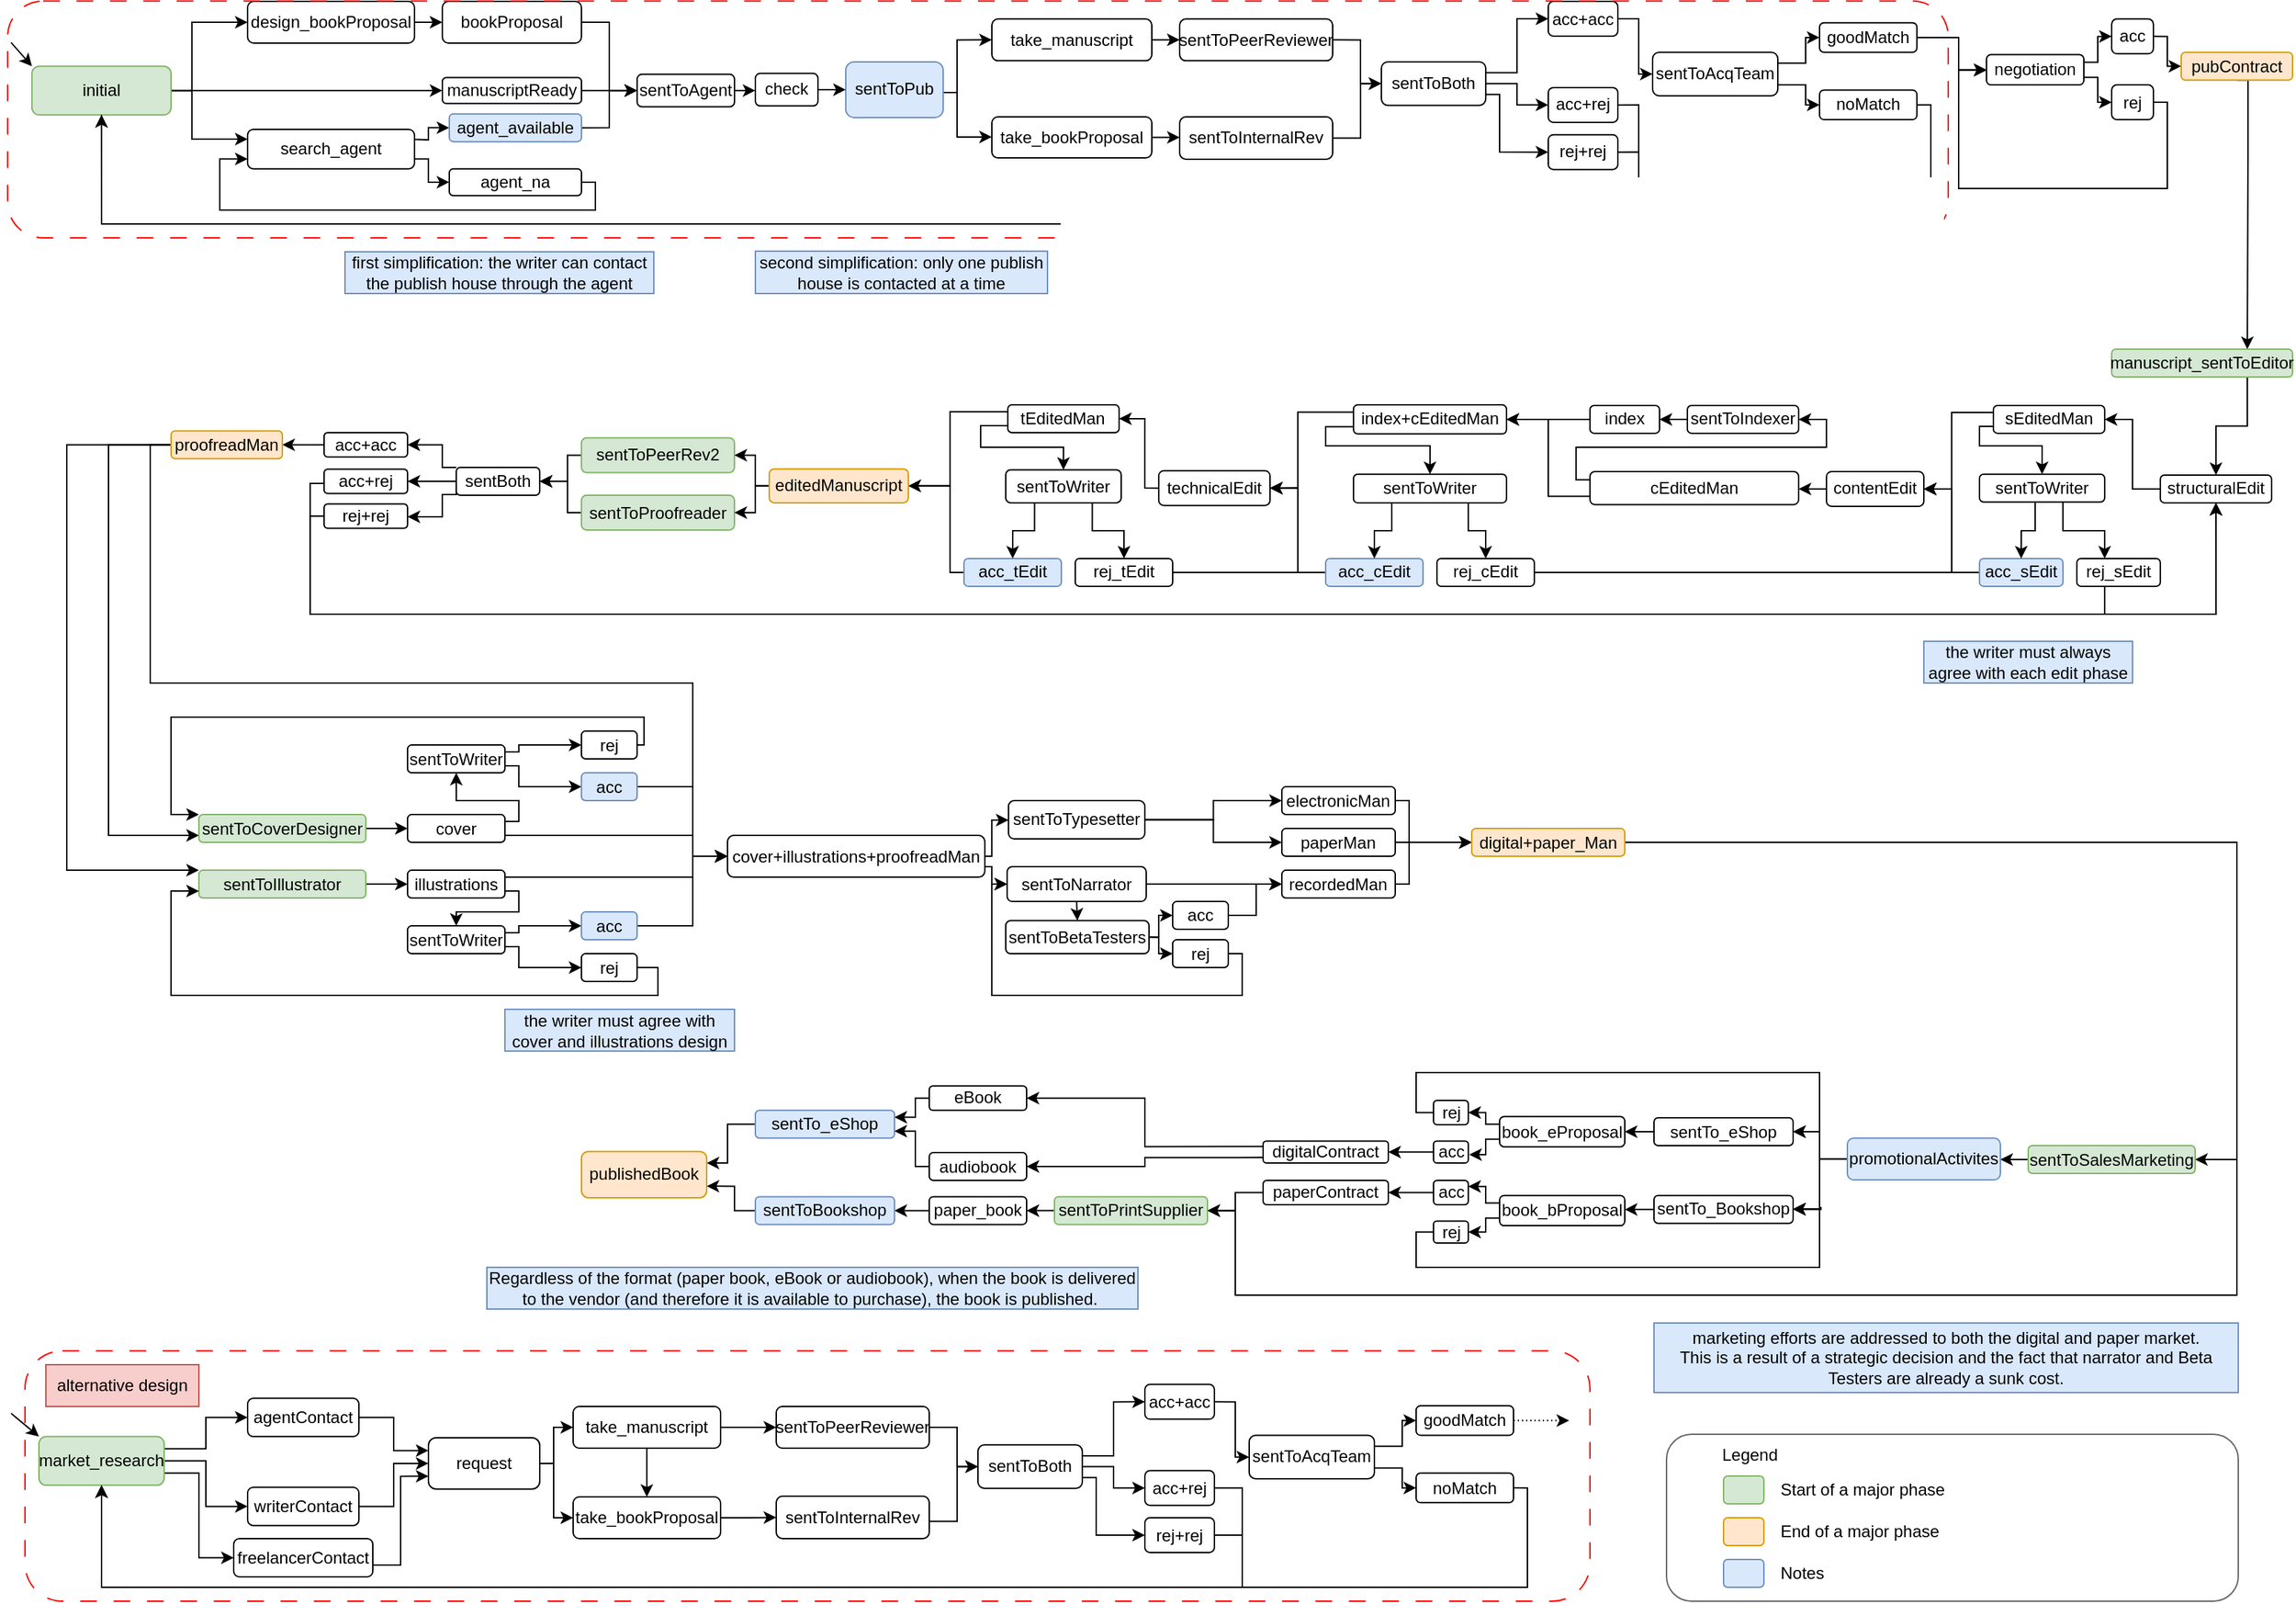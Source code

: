 <mxfile version="20.8.16" type="device"><diagram name="Page-1" id="VGB40ArFjwu-JxS4WlMb"><mxGraphModel dx="1480" dy="877" grid="1" gridSize="10" guides="1" tooltips="1" connect="1" arrows="1" fold="1" page="1" pageScale="1" pageWidth="827" pageHeight="1169" math="0" shadow="0"><root><mxCell id="0"/><mxCell id="1" parent="0"/><mxCell id="cFe2KnbcqqZ2770fb1Sz-80" style="edgeStyle=orthogonalEdgeStyle;rounded=0;orthogonalLoop=1;jettySize=auto;html=1;exitX=1;exitY=0.5;exitDx=0;exitDy=0;entryX=0;entryY=0.5;entryDx=0;entryDy=0;" parent="1" source="KmaZgk3At3VU1iUAgUUG-4" target="cFe2KnbcqqZ2770fb1Sz-2" edge="1"><mxGeometry relative="1" as="geometry"><Array as="points"><mxPoint x="139.97" y="74.54"/><mxPoint x="139.97" y="25.54"/></Array></mxGeometry></mxCell><mxCell id="cFe2KnbcqqZ2770fb1Sz-82" style="edgeStyle=orthogonalEdgeStyle;rounded=0;orthogonalLoop=1;jettySize=auto;html=1;exitX=1;exitY=0.5;exitDx=0;exitDy=0;entryX=0;entryY=0.25;entryDx=0;entryDy=0;" parent="1" source="KmaZgk3At3VU1iUAgUUG-4" target="cFe2KnbcqqZ2770fb1Sz-8" edge="1"><mxGeometry relative="1" as="geometry"><Array as="points"><mxPoint x="139.97" y="74.54"/><mxPoint x="139.97" y="109.54"/></Array></mxGeometry></mxCell><mxCell id="cFe2KnbcqqZ2770fb1Sz-84" style="edgeStyle=orthogonalEdgeStyle;rounded=0;orthogonalLoop=1;jettySize=auto;html=1;exitX=1;exitY=0.5;exitDx=0;exitDy=0;entryX=0;entryY=0.5;entryDx=0;entryDy=0;" parent="1" source="KmaZgk3At3VU1iUAgUUG-4" target="cFe2KnbcqqZ2770fb1Sz-81" edge="1"><mxGeometry relative="1" as="geometry"/></mxCell><mxCell id="KmaZgk3At3VU1iUAgUUG-4" value="initial" style="rounded=1;whiteSpace=wrap;html=1;fillColor=#d5e8d4;strokeColor=#82b366;" parent="1" vertex="1"><mxGeometry x="24.97" y="56.59" width="100" height="35" as="geometry"/></mxCell><mxCell id="KmaZgk3At3VU1iUAgUUG-38" value="first simplification: the writer can contact the publish house through the agent" style="text;html=1;strokeColor=#6c8ebf;fillColor=#dae8fc;align=center;verticalAlign=middle;whiteSpace=wrap;rounded=0;" parent="1" vertex="1"><mxGeometry x="250" y="190" width="222" height="30" as="geometry"/></mxCell><mxCell id="KmaZgk3At3VU1iUAgUUG-75" style="edgeStyle=orthogonalEdgeStyle;rounded=0;orthogonalLoop=1;jettySize=auto;html=1;exitX=1;exitY=0.25;exitDx=0;exitDy=0;entryX=0;entryY=0.5;entryDx=0;entryDy=0;" parent="1" source="KmaZgk3At3VU1iUAgUUG-69" target="KmaZgk3At3VU1iUAgUUG-73" edge="1"><mxGeometry relative="1" as="geometry"><Array as="points"><mxPoint x="1300" y="54.54"/><mxPoint x="1300" y="35.54"/></Array></mxGeometry></mxCell><mxCell id="KmaZgk3At3VU1iUAgUUG-78" style="edgeStyle=orthogonalEdgeStyle;rounded=0;orthogonalLoop=1;jettySize=auto;html=1;exitX=1;exitY=0.75;exitDx=0;exitDy=0;entryX=0;entryY=0.5;entryDx=0;entryDy=0;" parent="1" source="KmaZgk3At3VU1iUAgUUG-69" target="KmaZgk3At3VU1iUAgUUG-74" edge="1"><mxGeometry relative="1" as="geometry"><Array as="points"><mxPoint x="1300" y="70.54"/><mxPoint x="1300" y="84.54"/></Array></mxGeometry></mxCell><mxCell id="KmaZgk3At3VU1iUAgUUG-69" value="sentToAcqTeam" style="rounded=1;whiteSpace=wrap;html=1;" parent="1" vertex="1"><mxGeometry x="1190" y="46.58" width="90" height="31.25" as="geometry"/></mxCell><mxCell id="KmaZgk3At3VU1iUAgUUG-81" style="edgeStyle=orthogonalEdgeStyle;rounded=0;orthogonalLoop=1;jettySize=auto;html=1;exitX=1;exitY=0.5;exitDx=0;exitDy=0;entryX=0;entryY=0.5;entryDx=0;entryDy=0;" parent="1" source="KmaZgk3At3VU1iUAgUUG-73" target="KmaZgk3At3VU1iUAgUUG-79" edge="1"><mxGeometry relative="1" as="geometry"><Array as="points"><mxPoint x="1410" y="35.54"/><mxPoint x="1410" y="59.54"/></Array></mxGeometry></mxCell><mxCell id="KmaZgk3At3VU1iUAgUUG-73" value="goodMatch" style="rounded=1;whiteSpace=wrap;html=1;" parent="1" vertex="1"><mxGeometry x="1310" y="25.33" width="70" height="21.25" as="geometry"/></mxCell><mxCell id="cFe2KnbcqqZ2770fb1Sz-68" style="edgeStyle=orthogonalEdgeStyle;rounded=0;orthogonalLoop=1;jettySize=auto;html=1;exitX=1;exitY=0.5;exitDx=0;exitDy=0;entryX=0.5;entryY=1;entryDx=0;entryDy=0;" parent="1" source="KmaZgk3At3VU1iUAgUUG-74" target="KmaZgk3At3VU1iUAgUUG-4" edge="1"><mxGeometry relative="1" as="geometry"><mxPoint x="180" y="84.54" as="targetPoint"/><Array as="points"><mxPoint x="1390" y="84"/><mxPoint x="1390" y="170"/><mxPoint x="75" y="170"/></Array></mxGeometry></mxCell><mxCell id="KmaZgk3At3VU1iUAgUUG-74" value="noMatch" style="rounded=1;whiteSpace=wrap;html=1;" parent="1" vertex="1"><mxGeometry x="1310" y="73.75" width="70" height="21.25" as="geometry"/></mxCell><mxCell id="KmaZgk3At3VU1iUAgUUG-85" style="edgeStyle=orthogonalEdgeStyle;rounded=0;orthogonalLoop=1;jettySize=auto;html=1;exitX=1;exitY=0.75;exitDx=0;exitDy=0;entryX=0;entryY=0.5;entryDx=0;entryDy=0;" parent="1" source="KmaZgk3At3VU1iUAgUUG-79" target="KmaZgk3At3VU1iUAgUUG-83" edge="1"><mxGeometry relative="1" as="geometry"><Array as="points"><mxPoint x="1510" y="64.54"/><mxPoint x="1510" y="82.54"/></Array></mxGeometry></mxCell><mxCell id="KmaZgk3At3VU1iUAgUUG-89" style="edgeStyle=orthogonalEdgeStyle;rounded=0;orthogonalLoop=1;jettySize=auto;html=1;exitX=1;exitY=0.25;exitDx=0;exitDy=0;entryX=0;entryY=0.5;entryDx=0;entryDy=0;" parent="1" source="KmaZgk3At3VU1iUAgUUG-79" target="KmaZgk3At3VU1iUAgUUG-82" edge="1"><mxGeometry relative="1" as="geometry"><Array as="points"><mxPoint x="1510" y="53.54"/><mxPoint x="1510" y="35.54"/></Array></mxGeometry></mxCell><mxCell id="KmaZgk3At3VU1iUAgUUG-79" value="negotiation" style="rounded=1;whiteSpace=wrap;html=1;" parent="1" vertex="1"><mxGeometry x="1430" y="48.29" width="70" height="21.71" as="geometry"/></mxCell><mxCell id="KmaZgk3At3VU1iUAgUUG-90" style="edgeStyle=orthogonalEdgeStyle;rounded=0;orthogonalLoop=1;jettySize=auto;html=1;exitX=1;exitY=0.5;exitDx=0;exitDy=0;entryX=0;entryY=0.5;entryDx=0;entryDy=0;" parent="1" source="KmaZgk3At3VU1iUAgUUG-82" target="KmaZgk3At3VU1iUAgUUG-87" edge="1"><mxGeometry relative="1" as="geometry"><Array as="points"><mxPoint x="1560" y="35.54"/><mxPoint x="1560" y="56.54"/></Array></mxGeometry></mxCell><mxCell id="KmaZgk3At3VU1iUAgUUG-82" value="acc" style="rounded=1;whiteSpace=wrap;html=1;" parent="1" vertex="1"><mxGeometry x="1520" y="22.67" width="30" height="25" as="geometry"/></mxCell><mxCell id="KmaZgk3At3VU1iUAgUUG-86" style="edgeStyle=orthogonalEdgeStyle;rounded=0;orthogonalLoop=1;jettySize=auto;html=1;exitX=1;exitY=0.5;exitDx=0;exitDy=0;" parent="1" source="KmaZgk3At3VU1iUAgUUG-83" edge="1"><mxGeometry relative="1" as="geometry"><Array as="points"><mxPoint x="1560" y="82.54"/><mxPoint x="1560" y="144.54"/><mxPoint x="1410" y="144.54"/><mxPoint x="1410" y="59.54"/></Array><mxPoint x="1430" y="59.54" as="targetPoint"/></mxGeometry></mxCell><mxCell id="KmaZgk3At3VU1iUAgUUG-83" value="rej" style="rounded=1;whiteSpace=wrap;html=1;" parent="1" vertex="1"><mxGeometry x="1520" y="70" width="30" height="25" as="geometry"/></mxCell><mxCell id="cFe2KnbcqqZ2770fb1Sz-95" style="edgeStyle=orthogonalEdgeStyle;rounded=0;orthogonalLoop=1;jettySize=auto;html=1;exitX=0.5;exitY=1;exitDx=0;exitDy=0;entryX=0.75;entryY=0;entryDx=0;entryDy=0;" parent="1" source="KmaZgk3At3VU1iUAgUUG-87" target="KmaZgk3At3VU1iUAgUUG-148" edge="1"><mxGeometry relative="1" as="geometry"><Array as="points"><mxPoint x="1618" y="67"/><mxPoint x="1618" y="121"/></Array></mxGeometry></mxCell><mxCell id="KmaZgk3At3VU1iUAgUUG-87" value="pubContract" style="rounded=1;whiteSpace=wrap;html=1;fillColor=#ffe6cc;strokeColor=#d79b00;" parent="1" vertex="1"><mxGeometry x="1570" y="46.58" width="80" height="20" as="geometry"/></mxCell><mxCell id="KmaZgk3At3VU1iUAgUUG-166" style="edgeStyle=orthogonalEdgeStyle;rounded=0;orthogonalLoop=1;jettySize=auto;html=1;exitX=0;exitY=0.5;exitDx=0;exitDy=0;entryX=1;entryY=0.5;entryDx=0;entryDy=0;" parent="1" source="KmaZgk3At3VU1iUAgUUG-92" target="KmaZgk3At3VU1iUAgUUG-165" edge="1"><mxGeometry relative="1" as="geometry"><Array as="points"><mxPoint x="1534.97" y="360.46"/><mxPoint x="1534.97" y="310.46"/></Array></mxGeometry></mxCell><mxCell id="KmaZgk3At3VU1iUAgUUG-92" value="structuralEdit" style="rounded=1;whiteSpace=wrap;html=1;" parent="1" vertex="1"><mxGeometry x="1554.97" y="350.46" width="80" height="20" as="geometry"/></mxCell><mxCell id="KmaZgk3At3VU1iUAgUUG-172" style="edgeStyle=orthogonalEdgeStyle;rounded=0;orthogonalLoop=1;jettySize=auto;html=1;exitX=0;exitY=0.5;exitDx=0;exitDy=0;entryX=1;entryY=0.5;entryDx=0;entryDy=0;" parent="1" source="KmaZgk3At3VU1iUAgUUG-94" target="KmaZgk3At3VU1iUAgUUG-100" edge="1"><mxGeometry relative="1" as="geometry"><Array as="points"><mxPoint x="1404.97" y="420.46"/><mxPoint x="1404.97" y="360.46"/></Array></mxGeometry></mxCell><mxCell id="KmaZgk3At3VU1iUAgUUG-94" value="acc_sEdit" style="rounded=1;whiteSpace=wrap;html=1;fillColor=#dae8fc;strokeColor=#6c8ebf;" parent="1" vertex="1"><mxGeometry x="1424.97" y="410.46" width="60" height="20" as="geometry"/></mxCell><mxCell id="KmaZgk3At3VU1iUAgUUG-168" style="edgeStyle=orthogonalEdgeStyle;rounded=0;orthogonalLoop=1;jettySize=auto;html=1;exitX=0.354;exitY=1.002;exitDx=0;exitDy=0;exitPerimeter=0;" parent="1" source="KmaZgk3At3VU1iUAgUUG-95" edge="1"><mxGeometry relative="1" as="geometry"><mxPoint x="1594.97" y="370.46" as="targetPoint"/><Array as="points"><mxPoint x="1514.97" y="430.46"/><mxPoint x="1514.97" y="450.46"/><mxPoint x="1594.97" y="450.46"/></Array></mxGeometry></mxCell><mxCell id="KmaZgk3At3VU1iUAgUUG-95" value="rej_sEdit" style="rounded=1;whiteSpace=wrap;html=1;" parent="1" vertex="1"><mxGeometry x="1494.97" y="410.46" width="60" height="20" as="geometry"/></mxCell><mxCell id="KmaZgk3At3VU1iUAgUUG-195" style="edgeStyle=orthogonalEdgeStyle;rounded=0;orthogonalLoop=1;jettySize=auto;html=1;exitX=0;exitY=0.5;exitDx=0;exitDy=0;entryX=1;entryY=0.5;entryDx=0;entryDy=0;" parent="1" source="KmaZgk3At3VU1iUAgUUG-100" target="KmaZgk3At3VU1iUAgUUG-174" edge="1"><mxGeometry relative="1" as="geometry"/></mxCell><mxCell id="KmaZgk3At3VU1iUAgUUG-100" value="contentEdit" style="rounded=1;whiteSpace=wrap;html=1;" parent="1" vertex="1"><mxGeometry x="1314.97" y="347.96" width="70" height="25" as="geometry"/></mxCell><mxCell id="KmaZgk3At3VU1iUAgUUG-203" style="edgeStyle=orthogonalEdgeStyle;rounded=0;orthogonalLoop=1;jettySize=auto;html=1;exitX=0;exitY=0.5;exitDx=0;exitDy=0;entryX=1;entryY=0.5;entryDx=0;entryDy=0;" parent="1" source="KmaZgk3At3VU1iUAgUUG-102" target="KmaZgk3At3VU1iUAgUUG-107" edge="1"><mxGeometry relative="1" as="geometry"><Array as="points"><mxPoint x="934.97" y="420.46"/><mxPoint x="934.97" y="360.46"/></Array></mxGeometry></mxCell><mxCell id="KmaZgk3At3VU1iUAgUUG-102" value="acc_cEdit" style="rounded=1;whiteSpace=wrap;html=1;fillColor=#dae8fc;strokeColor=#6c8ebf;" parent="1" vertex="1"><mxGeometry x="954.97" y="410.46" width="70" height="20" as="geometry"/></mxCell><mxCell id="KmaZgk3At3VU1iUAgUUG-201" style="edgeStyle=orthogonalEdgeStyle;rounded=0;orthogonalLoop=1;jettySize=auto;html=1;exitX=1;exitY=0.5;exitDx=0;exitDy=0;entryX=1;entryY=0.5;entryDx=0;entryDy=0;" parent="1" source="KmaZgk3At3VU1iUAgUUG-103" target="KmaZgk3At3VU1iUAgUUG-100" edge="1"><mxGeometry relative="1" as="geometry"/></mxCell><mxCell id="KmaZgk3At3VU1iUAgUUG-103" value="rej_cEdit" style="rounded=1;whiteSpace=wrap;html=1;" parent="1" vertex="1"><mxGeometry x="1034.97" y="410.46" width="70" height="20" as="geometry"/></mxCell><mxCell id="KmaZgk3At3VU1iUAgUUG-207" style="edgeStyle=orthogonalEdgeStyle;rounded=0;orthogonalLoop=1;jettySize=auto;html=1;exitX=0;exitY=0.5;exitDx=0;exitDy=0;entryX=1;entryY=0.5;entryDx=0;entryDy=0;" parent="1" source="KmaZgk3At3VU1iUAgUUG-107" target="KmaZgk3At3VU1iUAgUUG-205" edge="1"><mxGeometry relative="1" as="geometry"><Array as="points"><mxPoint x="824.97" y="359.46"/><mxPoint x="824.97" y="310.46"/></Array></mxGeometry></mxCell><mxCell id="KmaZgk3At3VU1iUAgUUG-107" value="technicalEdit" style="rounded=1;whiteSpace=wrap;html=1;" parent="1" vertex="1"><mxGeometry x="834.97" y="347.34" width="80" height="25" as="geometry"/></mxCell><mxCell id="KmaZgk3At3VU1iUAgUUG-131" style="edgeStyle=orthogonalEdgeStyle;rounded=0;orthogonalLoop=1;jettySize=auto;html=1;exitX=0;exitY=0.5;exitDx=0;exitDy=0;entryX=1;entryY=0.5;entryDx=0;entryDy=0;" parent="1" source="KmaZgk3At3VU1iUAgUUG-115" target="KmaZgk3At3VU1iUAgUUG-127" edge="1"><mxGeometry relative="1" as="geometry"><Array as="points"><mxPoint x="409.97" y="336.75"/><mxPoint x="409.97" y="354.75"/></Array></mxGeometry></mxCell><mxCell id="KmaZgk3At3VU1iUAgUUG-115" value="sentToPeerRev2" style="rounded=1;whiteSpace=wrap;html=1;fillColor=#d5e8d4;strokeColor=#82b366;" parent="1" vertex="1"><mxGeometry x="419.97" y="323.75" width="110" height="25" as="geometry"/></mxCell><mxCell id="KmaZgk3At3VU1iUAgUUG-223" style="edgeStyle=orthogonalEdgeStyle;rounded=0;orthogonalLoop=1;jettySize=auto;html=1;exitX=0;exitY=0.5;exitDx=0;exitDy=0;entryX=0;entryY=0.75;entryDx=0;entryDy=0;" parent="1" source="KmaZgk3At3VU1iUAgUUG-228" target="KmaZgk3At3VU1iUAgUUG-139" edge="1"><mxGeometry relative="1" as="geometry"><mxPoint x="100" y="410.0" as="targetPoint"/><Array as="points"><mxPoint x="80" y="329"/><mxPoint x="80" y="609"/></Array></mxGeometry></mxCell><mxCell id="KmaZgk3At3VU1iUAgUUG-225" style="edgeStyle=orthogonalEdgeStyle;rounded=0;orthogonalLoop=1;jettySize=auto;html=1;exitX=0;exitY=0.5;exitDx=0;exitDy=0;entryX=0;entryY=0;entryDx=0;entryDy=0;" parent="1" source="KmaZgk3At3VU1iUAgUUG-228" target="KmaZgk3At3VU1iUAgUUG-140" edge="1"><mxGeometry relative="1" as="geometry"><Array as="points"><mxPoint x="50" y="329"/><mxPoint x="50" y="635"/></Array></mxGeometry></mxCell><mxCell id="KmaZgk3At3VU1iUAgUUG-230" style="edgeStyle=orthogonalEdgeStyle;rounded=0;orthogonalLoop=1;jettySize=auto;html=1;exitX=0;exitY=0.5;exitDx=0;exitDy=0;entryX=1;entryY=0.5;entryDx=0;entryDy=0;" parent="1" source="KmaZgk3At3VU1iUAgUUG-120" target="KmaZgk3At3VU1iUAgUUG-228" edge="1"><mxGeometry relative="1" as="geometry"/></mxCell><mxCell id="KmaZgk3At3VU1iUAgUUG-120" value="acc+acc" style="rounded=1;whiteSpace=wrap;html=1;" parent="1" vertex="1"><mxGeometry x="234.97" y="320" width="60" height="17.5" as="geometry"/></mxCell><mxCell id="KmaZgk3At3VU1iUAgUUG-134" style="edgeStyle=orthogonalEdgeStyle;rounded=0;orthogonalLoop=1;jettySize=auto;html=1;exitX=0;exitY=0.5;exitDx=0;exitDy=0;" parent="1" source="KmaZgk3At3VU1iUAgUUG-121" edge="1"><mxGeometry relative="1" as="geometry"><mxPoint x="1594.97" y="370.46" as="targetPoint"/><Array as="points"><mxPoint x="234.97" y="356.46"/><mxPoint x="224.97" y="356.46"/><mxPoint x="224.97" y="450.46"/><mxPoint x="1594.97" y="450.46"/></Array></mxGeometry></mxCell><mxCell id="KmaZgk3At3VU1iUAgUUG-121" value="acc+rej" style="rounded=1;whiteSpace=wrap;html=1;" parent="1" vertex="1"><mxGeometry x="234.97" y="346.25" width="60" height="17.5" as="geometry"/></mxCell><mxCell id="KmaZgk3At3VU1iUAgUUG-129" style="edgeStyle=orthogonalEdgeStyle;rounded=0;orthogonalLoop=1;jettySize=auto;html=1;exitX=0;exitY=0.5;exitDx=0;exitDy=0;entryX=1;entryY=0.5;entryDx=0;entryDy=0;" parent="1" source="KmaZgk3At3VU1iUAgUUG-124" target="KmaZgk3At3VU1iUAgUUG-127" edge="1"><mxGeometry relative="1" as="geometry"><Array as="points"><mxPoint x="409.97" y="377.75"/><mxPoint x="409.97" y="354.75"/></Array></mxGeometry></mxCell><mxCell id="KmaZgk3At3VU1iUAgUUG-124" value="sentToProofreader" style="rounded=1;whiteSpace=wrap;html=1;fillColor=#d5e8d4;strokeColor=#82b366;" parent="1" vertex="1"><mxGeometry x="419.97" y="365" width="110" height="25" as="geometry"/></mxCell><mxCell id="KmaZgk3At3VU1iUAgUUG-135" style="edgeStyle=orthogonalEdgeStyle;rounded=0;orthogonalLoop=1;jettySize=auto;html=1;exitX=0;exitY=0;exitDx=0;exitDy=0;entryX=1;entryY=0.5;entryDx=0;entryDy=0;" parent="1" source="KmaZgk3At3VU1iUAgUUG-127" target="KmaZgk3At3VU1iUAgUUG-120" edge="1"><mxGeometry relative="1" as="geometry"><Array as="points"><mxPoint x="319.97" y="344.75"/><mxPoint x="319.97" y="329.75"/></Array></mxGeometry></mxCell><mxCell id="KmaZgk3At3VU1iUAgUUG-137" style="edgeStyle=orthogonalEdgeStyle;rounded=0;orthogonalLoop=1;jettySize=auto;html=1;exitX=0;exitY=0.75;exitDx=0;exitDy=0;entryX=1;entryY=0.5;entryDx=0;entryDy=0;" parent="1" source="KmaZgk3At3VU1iUAgUUG-127" target="KmaZgk3At3VU1iUAgUUG-132" edge="1"><mxGeometry relative="1" as="geometry"><Array as="points"><mxPoint x="329.97" y="364.46"/><mxPoint x="319.97" y="364.46"/><mxPoint x="319.97" y="380.46"/><mxPoint x="294.97" y="380.46"/></Array></mxGeometry></mxCell><mxCell id="KmaZgk3At3VU1iUAgUUG-138" style="edgeStyle=orthogonalEdgeStyle;rounded=0;orthogonalLoop=1;jettySize=auto;html=1;exitX=0;exitY=0.5;exitDx=0;exitDy=0;entryX=1;entryY=0.5;entryDx=0;entryDy=0;" parent="1" source="KmaZgk3At3VU1iUAgUUG-127" target="KmaZgk3At3VU1iUAgUUG-121" edge="1"><mxGeometry relative="1" as="geometry"/></mxCell><mxCell id="KmaZgk3At3VU1iUAgUUG-127" value="sentBoth" style="rounded=1;whiteSpace=wrap;html=1;" parent="1" vertex="1"><mxGeometry x="329.97" y="345" width="60" height="20" as="geometry"/></mxCell><mxCell id="KmaZgk3At3VU1iUAgUUG-222" style="edgeStyle=orthogonalEdgeStyle;rounded=0;orthogonalLoop=1;jettySize=auto;html=1;exitX=0;exitY=0.5;exitDx=0;exitDy=0;entryX=0.5;entryY=1;entryDx=0;entryDy=0;" parent="1" source="KmaZgk3At3VU1iUAgUUG-132" target="KmaZgk3At3VU1iUAgUUG-92" edge="1"><mxGeometry relative="1" as="geometry"><mxPoint x="984.97" y="540.46" as="targetPoint"/><Array as="points"><mxPoint x="224.97" y="380.46"/><mxPoint x="224.97" y="450.46"/><mxPoint x="1594.97" y="450.46"/></Array></mxGeometry></mxCell><mxCell id="KmaZgk3At3VU1iUAgUUG-132" value="rej+rej" style="rounded=1;whiteSpace=wrap;html=1;" parent="1" vertex="1"><mxGeometry x="234.97" y="371.25" width="60" height="17.5" as="geometry"/></mxCell><mxCell id="KmaZgk3At3VU1iUAgUUG-233" style="edgeStyle=orthogonalEdgeStyle;rounded=0;orthogonalLoop=1;jettySize=auto;html=1;exitX=1;exitY=0.5;exitDx=0;exitDy=0;entryX=0;entryY=0.5;entryDx=0;entryDy=0;" parent="1" source="KmaZgk3At3VU1iUAgUUG-139" target="KmaZgk3At3VU1iUAgUUG-231" edge="1"><mxGeometry relative="1" as="geometry"/></mxCell><mxCell id="KmaZgk3At3VU1iUAgUUG-139" value="sentToCoverDesigner" style="rounded=1;whiteSpace=wrap;html=1;fillColor=#d5e8d4;strokeColor=#82b366;" parent="1" vertex="1"><mxGeometry x="144.97" y="594.54" width="120" height="20" as="geometry"/></mxCell><mxCell id="KmaZgk3At3VU1iUAgUUG-234" style="edgeStyle=orthogonalEdgeStyle;rounded=0;orthogonalLoop=1;jettySize=auto;html=1;exitX=1;exitY=0.5;exitDx=0;exitDy=0;entryX=0;entryY=0.5;entryDx=0;entryDy=0;" parent="1" source="KmaZgk3At3VU1iUAgUUG-140" target="KmaZgk3At3VU1iUAgUUG-232" edge="1"><mxGeometry relative="1" as="geometry"/></mxCell><mxCell id="KmaZgk3At3VU1iUAgUUG-140" value="sentToIllustrator" style="rounded=1;whiteSpace=wrap;html=1;fillColor=#d5e8d4;strokeColor=#82b366;" parent="1" vertex="1"><mxGeometry x="144.97" y="634.54" width="120" height="20" as="geometry"/></mxCell><mxCell id="cFe2KnbcqqZ2770fb1Sz-96" style="edgeStyle=orthogonalEdgeStyle;rounded=0;orthogonalLoop=1;jettySize=auto;html=1;exitX=0.75;exitY=1;exitDx=0;exitDy=0;entryX=0.5;entryY=0;entryDx=0;entryDy=0;" parent="1" source="KmaZgk3At3VU1iUAgUUG-148" target="KmaZgk3At3VU1iUAgUUG-92" edge="1"><mxGeometry relative="1" as="geometry"/></mxCell><mxCell id="KmaZgk3At3VU1iUAgUUG-148" value="manuscript_sentToEditor" style="rounded=1;whiteSpace=wrap;html=1;fillColor=#d5e8d4;strokeColor=#82b366;" parent="1" vertex="1"><mxGeometry x="1520" y="260" width="130" height="20" as="geometry"/></mxCell><mxCell id="KmaZgk3At3VU1iUAgUUG-157" style="edgeStyle=orthogonalEdgeStyle;rounded=0;orthogonalLoop=1;jettySize=auto;html=1;exitX=0;exitY=0.5;exitDx=0;exitDy=0;entryX=1;entryY=0.5;entryDx=0;entryDy=0;" parent="1" source="KmaZgk3At3VU1iUAgUUG-150" target="KmaZgk3At3VU1iUAgUUG-156" edge="1"><mxGeometry relative="1" as="geometry"/></mxCell><mxCell id="KmaZgk3At3VU1iUAgUUG-150" value="sentToIndexer" style="rounded=1;whiteSpace=wrap;html=1;" parent="1" vertex="1"><mxGeometry x="1214.97" y="300.46" width="80" height="20" as="geometry"/></mxCell><mxCell id="KmaZgk3At3VU1iUAgUUG-196" style="edgeStyle=orthogonalEdgeStyle;rounded=0;orthogonalLoop=1;jettySize=auto;html=1;exitX=0;exitY=0.5;exitDx=0;exitDy=0;entryX=1;entryY=0.5;entryDx=0;entryDy=0;" parent="1" source="KmaZgk3At3VU1iUAgUUG-156" target="KmaZgk3At3VU1iUAgUUG-182" edge="1"><mxGeometry relative="1" as="geometry"/></mxCell><mxCell id="KmaZgk3At3VU1iUAgUUG-156" value="index" style="rounded=1;whiteSpace=wrap;html=1;" parent="1" vertex="1"><mxGeometry x="1144.97" y="300.46" width="50" height="20" as="geometry"/></mxCell><mxCell id="KmaZgk3At3VU1iUAgUUG-199" style="edgeStyle=orthogonalEdgeStyle;rounded=0;orthogonalLoop=1;jettySize=auto;html=1;exitX=0.75;exitY=1;exitDx=0;exitDy=0;" parent="1" source="KmaZgk3At3VU1iUAgUUG-158" target="KmaZgk3At3VU1iUAgUUG-103" edge="1"><mxGeometry relative="1" as="geometry"/></mxCell><mxCell id="KmaZgk3At3VU1iUAgUUG-200" style="edgeStyle=orthogonalEdgeStyle;rounded=0;orthogonalLoop=1;jettySize=auto;html=1;exitX=0.25;exitY=1;exitDx=0;exitDy=0;entryX=0.5;entryY=0;entryDx=0;entryDy=0;" parent="1" source="KmaZgk3At3VU1iUAgUUG-158" target="KmaZgk3At3VU1iUAgUUG-102" edge="1"><mxGeometry relative="1" as="geometry"/></mxCell><mxCell id="KmaZgk3At3VU1iUAgUUG-158" value="sentToWriter" style="rounded=1;whiteSpace=wrap;html=1;" parent="1" vertex="1"><mxGeometry x="974.97" y="349.84" width="110" height="20.62" as="geometry"/></mxCell><mxCell id="KmaZgk3At3VU1iUAgUUG-169" style="edgeStyle=orthogonalEdgeStyle;rounded=0;orthogonalLoop=1;jettySize=auto;html=1;entryX=0.5;entryY=0;entryDx=0;entryDy=0;" parent="1" target="KmaZgk3At3VU1iUAgUUG-94" edge="1"><mxGeometry relative="1" as="geometry"><mxPoint x="1464.97" y="370.46" as="sourcePoint"/><Array as="points"><mxPoint x="1464.97" y="390.46"/><mxPoint x="1454.97" y="390.46"/></Array></mxGeometry></mxCell><mxCell id="KmaZgk3At3VU1iUAgUUG-173" style="edgeStyle=orthogonalEdgeStyle;rounded=0;orthogonalLoop=1;jettySize=auto;html=1;exitX=0.608;exitY=0.985;exitDx=0;exitDy=0;exitPerimeter=0;" parent="1" source="KmaZgk3At3VU1iUAgUUG-161" edge="1"><mxGeometry relative="1" as="geometry"><mxPoint x="1514.97" y="410.46" as="targetPoint"/><Array as="points"><mxPoint x="1484.97" y="369.46"/><mxPoint x="1484.97" y="390.46"/><mxPoint x="1514.97" y="390.46"/><mxPoint x="1514.97" y="410.46"/></Array></mxGeometry></mxCell><mxCell id="KmaZgk3At3VU1iUAgUUG-161" value="sentToWriter" style="rounded=1;whiteSpace=wrap;html=1;" parent="1" vertex="1"><mxGeometry x="1424.97" y="349.84" width="90" height="20" as="geometry"/></mxCell><mxCell id="KmaZgk3At3VU1iUAgUUG-171" style="edgeStyle=orthogonalEdgeStyle;rounded=0;orthogonalLoop=1;jettySize=auto;html=1;exitX=0;exitY=0.25;exitDx=0;exitDy=0;entryX=1;entryY=0.5;entryDx=0;entryDy=0;" parent="1" source="KmaZgk3At3VU1iUAgUUG-165" target="KmaZgk3At3VU1iUAgUUG-100" edge="1"><mxGeometry relative="1" as="geometry"><Array as="points"><mxPoint x="1404.97" y="305.46"/><mxPoint x="1404.97" y="360.46"/></Array></mxGeometry></mxCell><mxCell id="KmaZgk3At3VU1iUAgUUG-194" style="edgeStyle=orthogonalEdgeStyle;rounded=0;orthogonalLoop=1;jettySize=auto;html=1;exitX=0;exitY=0.75;exitDx=0;exitDy=0;entryX=0.5;entryY=0;entryDx=0;entryDy=0;" parent="1" source="KmaZgk3At3VU1iUAgUUG-165" target="KmaZgk3At3VU1iUAgUUG-161" edge="1"><mxGeometry relative="1" as="geometry"><Array as="points"><mxPoint x="1424.97" y="315.46"/><mxPoint x="1424.97" y="329.46"/><mxPoint x="1469.97" y="329.46"/></Array></mxGeometry></mxCell><mxCell id="KmaZgk3At3VU1iUAgUUG-165" value="sEditedMan" style="rounded=1;whiteSpace=wrap;html=1;" parent="1" vertex="1"><mxGeometry x="1434.97" y="300.46" width="80" height="20" as="geometry"/></mxCell><mxCell id="KmaZgk3At3VU1iUAgUUG-189" style="edgeStyle=orthogonalEdgeStyle;rounded=0;orthogonalLoop=1;jettySize=auto;html=1;exitX=0;exitY=0.25;exitDx=0;exitDy=0;entryX=1;entryY=0.5;entryDx=0;entryDy=0;" parent="1" source="KmaZgk3At3VU1iUAgUUG-174" target="KmaZgk3At3VU1iUAgUUG-150" edge="1"><mxGeometry relative="1" as="geometry"><Array as="points"><mxPoint x="1134.97" y="353.46"/><mxPoint x="1134.97" y="330.46"/><mxPoint x="1314.97" y="330.46"/><mxPoint x="1314.97" y="310.46"/></Array></mxGeometry></mxCell><mxCell id="KmaZgk3At3VU1iUAgUUG-197" style="edgeStyle=orthogonalEdgeStyle;rounded=0;orthogonalLoop=1;jettySize=auto;html=1;exitX=0;exitY=0.75;exitDx=0;exitDy=0;entryX=1;entryY=0.5;entryDx=0;entryDy=0;" parent="1" source="KmaZgk3At3VU1iUAgUUG-174" target="KmaZgk3At3VU1iUAgUUG-182" edge="1"><mxGeometry relative="1" as="geometry"/></mxCell><mxCell id="KmaZgk3At3VU1iUAgUUG-174" value="cEditedMan" style="rounded=1;whiteSpace=wrap;html=1;" parent="1" vertex="1"><mxGeometry x="1144.97" y="347.97" width="150" height="23.74" as="geometry"/></mxCell><mxCell id="KmaZgk3At3VU1iUAgUUG-198" style="edgeStyle=orthogonalEdgeStyle;rounded=0;orthogonalLoop=1;jettySize=auto;html=1;exitX=0;exitY=0.75;exitDx=0;exitDy=0;entryX=0.5;entryY=0;entryDx=0;entryDy=0;" parent="1" source="KmaZgk3At3VU1iUAgUUG-182" target="KmaZgk3At3VU1iUAgUUG-158" edge="1"><mxGeometry relative="1" as="geometry"><Array as="points"><mxPoint x="954.97" y="316.46"/><mxPoint x="954.97" y="329.46"/><mxPoint x="1029.97" y="329.46"/></Array></mxGeometry></mxCell><mxCell id="KmaZgk3At3VU1iUAgUUG-202" style="edgeStyle=orthogonalEdgeStyle;rounded=0;orthogonalLoop=1;jettySize=auto;html=1;exitX=0;exitY=0.25;exitDx=0;exitDy=0;entryX=1;entryY=0.5;entryDx=0;entryDy=0;" parent="1" source="KmaZgk3At3VU1iUAgUUG-182" target="KmaZgk3At3VU1iUAgUUG-107" edge="1"><mxGeometry relative="1" as="geometry"><Array as="points"><mxPoint x="934.97" y="305.46"/><mxPoint x="934.97" y="359.46"/></Array></mxGeometry></mxCell><mxCell id="KmaZgk3At3VU1iUAgUUG-182" value="index+cEditedMan" style="rounded=1;whiteSpace=wrap;html=1;" parent="1" vertex="1"><mxGeometry x="974.97" y="300" width="110" height="20.93" as="geometry"/></mxCell><mxCell id="KmaZgk3At3VU1iUAgUUG-204" value="the writer must always agree with each edit phase" style="text;html=1;strokeColor=#6c8ebf;fillColor=#dae8fc;align=center;verticalAlign=middle;whiteSpace=wrap;rounded=0;" parent="1" vertex="1"><mxGeometry x="1384.97" y="470" width="150" height="30" as="geometry"/></mxCell><mxCell id="KmaZgk3At3VU1iUAgUUG-209" style="edgeStyle=orthogonalEdgeStyle;rounded=0;orthogonalLoop=1;jettySize=auto;html=1;exitX=0;exitY=0.75;exitDx=0;exitDy=0;entryX=0.5;entryY=0;entryDx=0;entryDy=0;" parent="1" source="KmaZgk3At3VU1iUAgUUG-205" target="KmaZgk3At3VU1iUAgUUG-208" edge="1"><mxGeometry relative="1" as="geometry"><Array as="points"><mxPoint x="706.97" y="315.46"/><mxPoint x="706.97" y="330.46"/><mxPoint x="766.97" y="330.46"/></Array></mxGeometry></mxCell><mxCell id="KmaZgk3At3VU1iUAgUUG-217" style="edgeStyle=orthogonalEdgeStyle;rounded=0;orthogonalLoop=1;jettySize=auto;html=1;exitX=0;exitY=0.25;exitDx=0;exitDy=0;entryX=1;entryY=0.5;entryDx=0;entryDy=0;" parent="1" source="KmaZgk3At3VU1iUAgUUG-205" target="KmaZgk3At3VU1iUAgUUG-215" edge="1"><mxGeometry relative="1" as="geometry"><Array as="points"><mxPoint x="684.97" y="305.46"/><mxPoint x="684.97" y="358.46"/></Array></mxGeometry></mxCell><mxCell id="KmaZgk3At3VU1iUAgUUG-205" value="tEditedMan" style="rounded=1;whiteSpace=wrap;html=1;" parent="1" vertex="1"><mxGeometry x="726.47" y="300" width="80" height="20" as="geometry"/></mxCell><mxCell id="KmaZgk3At3VU1iUAgUUG-208" value="sentToWriter" style="rounded=1;whiteSpace=wrap;html=1;" parent="1" vertex="1"><mxGeometry x="724.97" y="346.71" width="83" height="23.75" as="geometry"/></mxCell><mxCell id="KmaZgk3At3VU1iUAgUUG-216" style="edgeStyle=orthogonalEdgeStyle;rounded=0;orthogonalLoop=1;jettySize=auto;html=1;exitX=0;exitY=0.5;exitDx=0;exitDy=0;entryX=1;entryY=0.5;entryDx=0;entryDy=0;" parent="1" source="KmaZgk3At3VU1iUAgUUG-210" target="KmaZgk3At3VU1iUAgUUG-215" edge="1"><mxGeometry relative="1" as="geometry"><Array as="points"><mxPoint x="684.97" y="420.46"/><mxPoint x="684.97" y="358.46"/></Array></mxGeometry></mxCell><mxCell id="KmaZgk3At3VU1iUAgUUG-210" value="acc_tEdit" style="rounded=1;whiteSpace=wrap;html=1;fillColor=#dae8fc;strokeColor=#6c8ebf;" parent="1" vertex="1"><mxGeometry x="694.97" y="410.46" width="70" height="20" as="geometry"/></mxCell><mxCell id="KmaZgk3At3VU1iUAgUUG-214" style="edgeStyle=orthogonalEdgeStyle;rounded=0;orthogonalLoop=1;jettySize=auto;html=1;exitX=1;exitY=0.5;exitDx=0;exitDy=0;entryX=1;entryY=0.5;entryDx=0;entryDy=0;" parent="1" source="KmaZgk3At3VU1iUAgUUG-211" target="KmaZgk3At3VU1iUAgUUG-107" edge="1"><mxGeometry relative="1" as="geometry"/></mxCell><mxCell id="KmaZgk3At3VU1iUAgUUG-211" value="rej_tEdit" style="rounded=1;whiteSpace=wrap;html=1;" parent="1" vertex="1"><mxGeometry x="774.97" y="410.46" width="70" height="20" as="geometry"/></mxCell><mxCell id="KmaZgk3At3VU1iUAgUUG-212" style="edgeStyle=orthogonalEdgeStyle;rounded=0;orthogonalLoop=1;jettySize=auto;html=1;exitX=0.75;exitY=1;exitDx=0;exitDy=0;" parent="1" source="KmaZgk3At3VU1iUAgUUG-208" target="KmaZgk3At3VU1iUAgUUG-211" edge="1"><mxGeometry relative="1" as="geometry"><mxPoint x="797.47" y="364.21" as="sourcePoint"/></mxGeometry></mxCell><mxCell id="KmaZgk3At3VU1iUAgUUG-213" style="edgeStyle=orthogonalEdgeStyle;rounded=0;orthogonalLoop=1;jettySize=auto;html=1;exitX=0.25;exitY=1;exitDx=0;exitDy=0;entryX=0.5;entryY=0;entryDx=0;entryDy=0;" parent="1" source="KmaZgk3At3VU1iUAgUUG-208" target="KmaZgk3At3VU1iUAgUUG-210" edge="1"><mxGeometry relative="1" as="geometry"><mxPoint x="742.47" y="364.21" as="sourcePoint"/></mxGeometry></mxCell><mxCell id="KmaZgk3At3VU1iUAgUUG-220" style="edgeStyle=orthogonalEdgeStyle;rounded=0;orthogonalLoop=1;jettySize=auto;html=1;exitX=0;exitY=0.5;exitDx=0;exitDy=0;entryX=1;entryY=0.5;entryDx=0;entryDy=0;" parent="1" source="KmaZgk3At3VU1iUAgUUG-215" target="KmaZgk3At3VU1iUAgUUG-115" edge="1"><mxGeometry relative="1" as="geometry"><Array as="points"><mxPoint x="544.97" y="358.46"/><mxPoint x="544.97" y="336.46"/></Array></mxGeometry></mxCell><mxCell id="KmaZgk3At3VU1iUAgUUG-221" style="edgeStyle=orthogonalEdgeStyle;rounded=0;orthogonalLoop=1;jettySize=auto;html=1;exitX=0;exitY=0.5;exitDx=0;exitDy=0;entryX=1;entryY=0.5;entryDx=0;entryDy=0;" parent="1" source="KmaZgk3At3VU1iUAgUUG-215" target="KmaZgk3At3VU1iUAgUUG-124" edge="1"><mxGeometry relative="1" as="geometry"><Array as="points"><mxPoint x="544.97" y="358.46"/><mxPoint x="544.97" y="377.46"/></Array></mxGeometry></mxCell><mxCell id="KmaZgk3At3VU1iUAgUUG-215" value="editedManuscript" style="rounded=1;whiteSpace=wrap;html=1;fillColor=#ffe6cc;strokeColor=#d79b00;" parent="1" vertex="1"><mxGeometry x="554.97" y="346.09" width="100" height="24.37" as="geometry"/></mxCell><mxCell id="SCuhZsqg826ycniWJ9S5-1" style="edgeStyle=orthogonalEdgeStyle;rounded=0;orthogonalLoop=1;jettySize=auto;html=1;exitX=0;exitY=0.5;exitDx=0;exitDy=0;entryX=0;entryY=0.5;entryDx=0;entryDy=0;" parent="1" source="KmaZgk3At3VU1iUAgUUG-228" target="KmaZgk3At3VU1iUAgUUG-256" edge="1"><mxGeometry relative="1" as="geometry"><mxPoint x="520" y="560" as="targetPoint"/><Array as="points"><mxPoint x="110" y="329"/><mxPoint x="110" y="500"/><mxPoint x="500" y="500"/><mxPoint x="500" y="625"/></Array></mxGeometry></mxCell><mxCell id="KmaZgk3At3VU1iUAgUUG-228" value="proofreadMan" style="rounded=1;whiteSpace=wrap;html=1;fillColor=#ffe6cc;strokeColor=#d79b00;" parent="1" vertex="1"><mxGeometry x="124.97" y="318.75" width="80" height="20" as="geometry"/></mxCell><mxCell id="KmaZgk3At3VU1iUAgUUG-247" style="edgeStyle=orthogonalEdgeStyle;rounded=0;orthogonalLoop=1;jettySize=auto;html=1;exitX=1;exitY=0.25;exitDx=0;exitDy=0;entryX=0.5;entryY=1;entryDx=0;entryDy=0;" parent="1" source="KmaZgk3At3VU1iUAgUUG-231" target="KmaZgk3At3VU1iUAgUUG-238" edge="1"><mxGeometry relative="1" as="geometry"><mxPoint x="374.97" y="584.54" as="targetPoint"/><Array as="points"><mxPoint x="374.97" y="599.54"/><mxPoint x="374.97" y="584.54"/><mxPoint x="329.97" y="584.54"/></Array></mxGeometry></mxCell><mxCell id="KmaZgk3At3VU1iUAgUUG-254" style="edgeStyle=orthogonalEdgeStyle;rounded=0;orthogonalLoop=1;jettySize=auto;html=1;exitX=1;exitY=0.75;exitDx=0;exitDy=0;entryX=0;entryY=0.5;entryDx=0;entryDy=0;" parent="1" source="KmaZgk3At3VU1iUAgUUG-231" target="KmaZgk3At3VU1iUAgUUG-256" edge="1"><mxGeometry relative="1" as="geometry"><mxPoint x="454.97" y="609.54" as="targetPoint"/><Array as="points"><mxPoint x="500" y="610"/><mxPoint x="500" y="625"/></Array></mxGeometry></mxCell><mxCell id="KmaZgk3At3VU1iUAgUUG-231" value="cover" style="rounded=1;whiteSpace=wrap;html=1;" parent="1" vertex="1"><mxGeometry x="294.97" y="594.54" width="70" height="20" as="geometry"/></mxCell><mxCell id="KmaZgk3At3VU1iUAgUUG-252" style="edgeStyle=orthogonalEdgeStyle;rounded=0;orthogonalLoop=1;jettySize=auto;html=1;exitX=1;exitY=0.75;exitDx=0;exitDy=0;entryX=0.5;entryY=0;entryDx=0;entryDy=0;" parent="1" source="KmaZgk3At3VU1iUAgUUG-232" target="KmaZgk3At3VU1iUAgUUG-236" edge="1"><mxGeometry relative="1" as="geometry"><Array as="points"><mxPoint x="374.97" y="649.54"/><mxPoint x="374.97" y="664.54"/><mxPoint x="329.97" y="664.54"/></Array></mxGeometry></mxCell><mxCell id="KmaZgk3At3VU1iUAgUUG-255" style="edgeStyle=orthogonalEdgeStyle;rounded=0;orthogonalLoop=1;jettySize=auto;html=1;exitX=1;exitY=0.25;exitDx=0;exitDy=0;entryX=0;entryY=0.5;entryDx=0;entryDy=0;" parent="1" source="KmaZgk3At3VU1iUAgUUG-232" target="KmaZgk3At3VU1iUAgUUG-256" edge="1"><mxGeometry relative="1" as="geometry"><mxPoint x="444.97" y="639.54" as="targetPoint"/><Array as="points"><mxPoint x="500" y="640"/><mxPoint x="500" y="625"/></Array></mxGeometry></mxCell><mxCell id="KmaZgk3At3VU1iUAgUUG-232" value="illustrations" style="rounded=1;whiteSpace=wrap;html=1;" parent="1" vertex="1"><mxGeometry x="294.97" y="634.54" width="70" height="20" as="geometry"/></mxCell><mxCell id="KmaZgk3At3VU1iUAgUUG-242" style="edgeStyle=orthogonalEdgeStyle;rounded=0;orthogonalLoop=1;jettySize=auto;html=1;exitX=1;exitY=0.25;exitDx=0;exitDy=0;entryX=0;entryY=0.5;entryDx=0;entryDy=0;" parent="1" source="KmaZgk3At3VU1iUAgUUG-236" target="KmaZgk3At3VU1iUAgUUG-239" edge="1"><mxGeometry relative="1" as="geometry"><Array as="points"><mxPoint x="374.97" y="679.54"/><mxPoint x="374.97" y="674.54"/></Array></mxGeometry></mxCell><mxCell id="KmaZgk3At3VU1iUAgUUG-243" style="edgeStyle=orthogonalEdgeStyle;rounded=0;orthogonalLoop=1;jettySize=auto;html=1;exitX=1;exitY=0.75;exitDx=0;exitDy=0;entryX=0;entryY=0.5;entryDx=0;entryDy=0;" parent="1" source="KmaZgk3At3VU1iUAgUUG-236" target="KmaZgk3At3VU1iUAgUUG-240" edge="1"><mxGeometry relative="1" as="geometry"><Array as="points"><mxPoint x="374.97" y="689.54"/><mxPoint x="374.97" y="704.54"/></Array></mxGeometry></mxCell><mxCell id="KmaZgk3At3VU1iUAgUUG-236" value="sentToWriter" style="rounded=1;whiteSpace=wrap;html=1;" parent="1" vertex="1"><mxGeometry x="294.97" y="674.54" width="70" height="20" as="geometry"/></mxCell><mxCell id="KmaZgk3At3VU1iUAgUUG-238" value="sentToWriter" style="rounded=1;whiteSpace=wrap;html=1;" parent="1" vertex="1"><mxGeometry x="294.97" y="544.54" width="70" height="20" as="geometry"/></mxCell><mxCell id="KmaZgk3At3VU1iUAgUUG-258" style="edgeStyle=orthogonalEdgeStyle;rounded=0;orthogonalLoop=1;jettySize=auto;html=1;exitX=1;exitY=0.5;exitDx=0;exitDy=0;entryX=0;entryY=0.5;entryDx=0;entryDy=0;" parent="1" source="KmaZgk3At3VU1iUAgUUG-239" target="KmaZgk3At3VU1iUAgUUG-256" edge="1"><mxGeometry relative="1" as="geometry"><Array as="points"><mxPoint x="500" y="675"/><mxPoint x="500" y="625"/></Array></mxGeometry></mxCell><mxCell id="KmaZgk3At3VU1iUAgUUG-239" value="acc" style="rounded=1;whiteSpace=wrap;html=1;fillColor=#dae8fc;strokeColor=#6c8ebf;" parent="1" vertex="1"><mxGeometry x="419.97" y="664.54" width="40" height="20" as="geometry"/></mxCell><mxCell id="KmaZgk3At3VU1iUAgUUG-245" style="edgeStyle=orthogonalEdgeStyle;rounded=0;orthogonalLoop=1;jettySize=auto;html=1;exitX=1;exitY=0.5;exitDx=0;exitDy=0;entryX=0;entryY=0.75;entryDx=0;entryDy=0;" parent="1" source="KmaZgk3At3VU1iUAgUUG-240" target="KmaZgk3At3VU1iUAgUUG-140" edge="1"><mxGeometry relative="1" as="geometry"><mxPoint x="144.97" y="644.54" as="targetPoint"/><Array as="points"><mxPoint x="474.97" y="704.54"/><mxPoint x="474.97" y="724.54"/><mxPoint x="124.97" y="724.54"/><mxPoint x="124.97" y="649.54"/></Array></mxGeometry></mxCell><mxCell id="KmaZgk3At3VU1iUAgUUG-240" value="rej" style="rounded=1;whiteSpace=wrap;html=1;" parent="1" vertex="1"><mxGeometry x="419.97" y="694.54" width="40" height="20" as="geometry"/></mxCell><mxCell id="KmaZgk3At3VU1iUAgUUG-241" value="the writer must agree with cover and illustrations design" style="text;html=1;strokeColor=#6c8ebf;fillColor=#dae8fc;align=center;verticalAlign=middle;whiteSpace=wrap;rounded=0;" parent="1" vertex="1"><mxGeometry x="364.97" y="734.54" width="165.03" height="30" as="geometry"/></mxCell><mxCell id="KmaZgk3At3VU1iUAgUUG-248" style="edgeStyle=orthogonalEdgeStyle;rounded=0;orthogonalLoop=1;jettySize=auto;html=1;exitX=1;exitY=0.25;exitDx=0;exitDy=0;entryX=0;entryY=0.5;entryDx=0;entryDy=0;" parent="1" target="KmaZgk3At3VU1iUAgUUG-250" edge="1"><mxGeometry relative="1" as="geometry"><mxPoint x="364.97" y="549.54" as="sourcePoint"/><Array as="points"><mxPoint x="374.97" y="549.54"/><mxPoint x="374.97" y="544.54"/></Array></mxGeometry></mxCell><mxCell id="KmaZgk3At3VU1iUAgUUG-249" style="edgeStyle=orthogonalEdgeStyle;rounded=0;orthogonalLoop=1;jettySize=auto;html=1;exitX=1;exitY=0.75;exitDx=0;exitDy=0;entryX=0;entryY=0.5;entryDx=0;entryDy=0;" parent="1" target="KmaZgk3At3VU1iUAgUUG-251" edge="1"><mxGeometry relative="1" as="geometry"><mxPoint x="364.97" y="559.54" as="sourcePoint"/><Array as="points"><mxPoint x="374.97" y="559.54"/><mxPoint x="374.97" y="574.54"/></Array></mxGeometry></mxCell><mxCell id="KmaZgk3At3VU1iUAgUUG-253" style="edgeStyle=orthogonalEdgeStyle;rounded=0;orthogonalLoop=1;jettySize=auto;html=1;exitX=1;exitY=0.5;exitDx=0;exitDy=0;entryX=0;entryY=0;entryDx=0;entryDy=0;" parent="1" source="KmaZgk3At3VU1iUAgUUG-250" target="KmaZgk3At3VU1iUAgUUG-139" edge="1"><mxGeometry relative="1" as="geometry"><Array as="points"><mxPoint x="464.97" y="544.54"/><mxPoint x="464.97" y="524.54"/><mxPoint x="124.97" y="524.54"/><mxPoint x="124.97" y="594.54"/></Array></mxGeometry></mxCell><mxCell id="KmaZgk3At3VU1iUAgUUG-250" value="rej" style="rounded=1;whiteSpace=wrap;html=1;" parent="1" vertex="1"><mxGeometry x="419.97" y="534.54" width="40" height="20" as="geometry"/></mxCell><mxCell id="KmaZgk3At3VU1iUAgUUG-257" style="edgeStyle=orthogonalEdgeStyle;rounded=0;orthogonalLoop=1;jettySize=auto;html=1;exitX=1;exitY=0.5;exitDx=0;exitDy=0;entryX=0;entryY=0.5;entryDx=0;entryDy=0;" parent="1" source="KmaZgk3At3VU1iUAgUUG-251" target="KmaZgk3At3VU1iUAgUUG-256" edge="1"><mxGeometry relative="1" as="geometry"><Array as="points"><mxPoint x="500" y="575"/><mxPoint x="500" y="625"/></Array></mxGeometry></mxCell><mxCell id="KmaZgk3At3VU1iUAgUUG-251" value="acc" style="rounded=1;whiteSpace=wrap;html=1;fillColor=#dae8fc;strokeColor=#6c8ebf;" parent="1" vertex="1"><mxGeometry x="419.97" y="564.54" width="40" height="20" as="geometry"/></mxCell><mxCell id="KmaZgk3At3VU1iUAgUUG-259" style="edgeStyle=orthogonalEdgeStyle;rounded=0;orthogonalLoop=1;jettySize=auto;html=1;exitX=1;exitY=0.5;exitDx=0;exitDy=0;entryX=0;entryY=0.5;entryDx=0;entryDy=0;" parent="1" source="KmaZgk3At3VU1iUAgUUG-256" target="KmaZgk3At3VU1iUAgUUG-260" edge="1"><mxGeometry relative="1" as="geometry"><mxPoint x="724.97" y="624.54" as="targetPoint"/><Array as="points"><mxPoint x="714.97" y="624.54"/><mxPoint x="714.97" y="598.54"/><mxPoint x="726.97" y="598.54"/></Array></mxGeometry></mxCell><mxCell id="6NftTMbj70AFfggof7Wp-17" style="edgeStyle=orthogonalEdgeStyle;rounded=0;orthogonalLoop=1;jettySize=auto;html=1;exitX=1;exitY=0.75;exitDx=0;exitDy=0;entryX=0;entryY=0.5;entryDx=0;entryDy=0;" parent="1" source="KmaZgk3At3VU1iUAgUUG-256" target="6NftTMbj70AFfggof7Wp-3" edge="1"><mxGeometry relative="1" as="geometry"><Array as="points"><mxPoint x="714.97" y="632.54"/><mxPoint x="714.97" y="644.54"/></Array></mxGeometry></mxCell><mxCell id="KmaZgk3At3VU1iUAgUUG-256" value="cover+illustrations+proofreadMan" style="rounded=1;whiteSpace=wrap;html=1;" parent="1" vertex="1"><mxGeometry x="524.97" y="609.54" width="185" height="30" as="geometry"/></mxCell><mxCell id="6NftTMbj70AFfggof7Wp-24" style="edgeStyle=orthogonalEdgeStyle;rounded=0;orthogonalLoop=1;jettySize=auto;html=1;exitX=1;exitY=0.5;exitDx=0;exitDy=0;entryX=0;entryY=0.5;entryDx=0;entryDy=0;" parent="1" source="KmaZgk3At3VU1iUAgUUG-260" target="6NftTMbj70AFfggof7Wp-2" edge="1"><mxGeometry relative="1" as="geometry"/></mxCell><mxCell id="6NftTMbj70AFfggof7Wp-26" style="edgeStyle=orthogonalEdgeStyle;rounded=0;orthogonalLoop=1;jettySize=auto;html=1;exitX=1;exitY=0.5;exitDx=0;exitDy=0;entryX=0;entryY=0.5;entryDx=0;entryDy=0;" parent="1" source="KmaZgk3At3VU1iUAgUUG-260" target="6NftTMbj70AFfggof7Wp-1" edge="1"><mxGeometry relative="1" as="geometry"/></mxCell><mxCell id="KmaZgk3At3VU1iUAgUUG-260" value="sentToTypesetter" style="rounded=1;whiteSpace=wrap;html=1;" parent="1" vertex="1"><mxGeometry x="726.97" y="584.54" width="98" height="27.5" as="geometry"/></mxCell><mxCell id="6NftTMbj70AFfggof7Wp-29" style="edgeStyle=orthogonalEdgeStyle;rounded=0;orthogonalLoop=1;jettySize=auto;html=1;exitX=1;exitY=0.5;exitDx=0;exitDy=0;entryX=0;entryY=0.5;entryDx=0;entryDy=0;" parent="1" source="6NftTMbj70AFfggof7Wp-1" target="6NftTMbj70AFfggof7Wp-27" edge="1"><mxGeometry relative="1" as="geometry"><mxPoint x="1024.97" y="614.54" as="targetPoint"/></mxGeometry></mxCell><mxCell id="6NftTMbj70AFfggof7Wp-1" value="paperMan" style="rounded=1;whiteSpace=wrap;html=1;" parent="1" vertex="1"><mxGeometry x="923.47" y="604.54" width="81.5" height="20" as="geometry"/></mxCell><mxCell id="6NftTMbj70AFfggof7Wp-28" style="edgeStyle=orthogonalEdgeStyle;rounded=0;orthogonalLoop=1;jettySize=auto;html=1;exitX=1;exitY=0.5;exitDx=0;exitDy=0;entryX=0;entryY=0.5;entryDx=0;entryDy=0;" parent="1" source="6NftTMbj70AFfggof7Wp-2" target="6NftTMbj70AFfggof7Wp-27" edge="1"><mxGeometry relative="1" as="geometry"><Array as="points"><mxPoint x="1014.97" y="584.54"/><mxPoint x="1014.97" y="614.54"/></Array></mxGeometry></mxCell><mxCell id="6NftTMbj70AFfggof7Wp-2" value="electronicMan" style="rounded=1;whiteSpace=wrap;html=1;" parent="1" vertex="1"><mxGeometry x="923.47" y="574.54" width="81.5" height="20" as="geometry"/></mxCell><mxCell id="6NftTMbj70AFfggof7Wp-9" style="edgeStyle=orthogonalEdgeStyle;rounded=0;orthogonalLoop=1;jettySize=auto;html=1;exitX=0.5;exitY=1;exitDx=0;exitDy=0;entryX=0.5;entryY=0;entryDx=0;entryDy=0;" parent="1" source="6NftTMbj70AFfggof7Wp-3" target="6NftTMbj70AFfggof7Wp-4" edge="1"><mxGeometry relative="1" as="geometry"/></mxCell><mxCell id="6NftTMbj70AFfggof7Wp-22" style="edgeStyle=orthogonalEdgeStyle;rounded=0;orthogonalLoop=1;jettySize=auto;html=1;exitX=1;exitY=0.5;exitDx=0;exitDy=0;entryX=0;entryY=0.5;entryDx=0;entryDy=0;" parent="1" source="6NftTMbj70AFfggof7Wp-3" target="6NftTMbj70AFfggof7Wp-8" edge="1"><mxGeometry relative="1" as="geometry"/></mxCell><mxCell id="6NftTMbj70AFfggof7Wp-3" value="sentToNarrator" style="rounded=1;whiteSpace=wrap;html=1;" parent="1" vertex="1"><mxGeometry x="725.97" y="632.04" width="100" height="25" as="geometry"/></mxCell><mxCell id="6NftTMbj70AFfggof7Wp-20" style="edgeStyle=orthogonalEdgeStyle;rounded=0;orthogonalLoop=1;jettySize=auto;html=1;exitX=1;exitY=0.5;exitDx=0;exitDy=0;entryX=0;entryY=0.5;entryDx=0;entryDy=0;" parent="1" source="6NftTMbj70AFfggof7Wp-4" target="6NftTMbj70AFfggof7Wp-6" edge="1"><mxGeometry relative="1" as="geometry"><Array as="points"><mxPoint x="834.97" y="682.54"/><mxPoint x="834.97" y="694.54"/></Array></mxGeometry></mxCell><mxCell id="6NftTMbj70AFfggof7Wp-21" style="edgeStyle=orthogonalEdgeStyle;rounded=0;orthogonalLoop=1;jettySize=auto;html=1;exitX=1;exitY=0.5;exitDx=0;exitDy=0;entryX=0;entryY=0.5;entryDx=0;entryDy=0;" parent="1" source="6NftTMbj70AFfggof7Wp-4" target="6NftTMbj70AFfggof7Wp-5" edge="1"><mxGeometry relative="1" as="geometry"><Array as="points"><mxPoint x="834.97" y="682.54"/><mxPoint x="834.97" y="666.54"/></Array></mxGeometry></mxCell><mxCell id="6NftTMbj70AFfggof7Wp-4" value="sentToBetaTesters" style="rounded=1;whiteSpace=wrap;html=1;" parent="1" vertex="1"><mxGeometry x="724.97" y="670.79" width="103" height="23.75" as="geometry"/></mxCell><mxCell id="6NftTMbj70AFfggof7Wp-23" style="edgeStyle=orthogonalEdgeStyle;rounded=0;orthogonalLoop=1;jettySize=auto;html=1;exitX=1;exitY=0.5;exitDx=0;exitDy=0;entryX=0;entryY=0.5;entryDx=0;entryDy=0;" parent="1" source="6NftTMbj70AFfggof7Wp-5" target="6NftTMbj70AFfggof7Wp-8" edge="1"><mxGeometry relative="1" as="geometry"/></mxCell><mxCell id="6NftTMbj70AFfggof7Wp-5" value="acc" style="rounded=1;whiteSpace=wrap;html=1;" parent="1" vertex="1"><mxGeometry x="844.97" y="657.04" width="40" height="20" as="geometry"/></mxCell><mxCell id="6NftTMbj70AFfggof7Wp-18" style="edgeStyle=orthogonalEdgeStyle;rounded=0;orthogonalLoop=1;jettySize=auto;html=1;exitX=1;exitY=0.5;exitDx=0;exitDy=0;entryX=0;entryY=0.5;entryDx=0;entryDy=0;" parent="1" source="6NftTMbj70AFfggof7Wp-6" target="6NftTMbj70AFfggof7Wp-3" edge="1"><mxGeometry relative="1" as="geometry"><mxPoint x="684.97" y="734.54" as="targetPoint"/><Array as="points"><mxPoint x="894.97" y="694.54"/><mxPoint x="894.97" y="724.54"/><mxPoint x="714.97" y="724.54"/><mxPoint x="714.97" y="644.54"/></Array></mxGeometry></mxCell><mxCell id="6NftTMbj70AFfggof7Wp-6" value="rej" style="rounded=1;whiteSpace=wrap;html=1;" parent="1" vertex="1"><mxGeometry x="844.97" y="684.54" width="40" height="20" as="geometry"/></mxCell><mxCell id="6NftTMbj70AFfggof7Wp-30" style="edgeStyle=orthogonalEdgeStyle;rounded=0;orthogonalLoop=1;jettySize=auto;html=1;exitX=1;exitY=0.5;exitDx=0;exitDy=0;entryX=0;entryY=0.5;entryDx=0;entryDy=0;" parent="1" source="6NftTMbj70AFfggof7Wp-8" target="6NftTMbj70AFfggof7Wp-27" edge="1"><mxGeometry relative="1" as="geometry"><Array as="points"><mxPoint x="1014.97" y="644.54"/><mxPoint x="1014.97" y="614.54"/></Array></mxGeometry></mxCell><mxCell id="6NftTMbj70AFfggof7Wp-8" value="recordedMan" style="rounded=1;whiteSpace=wrap;html=1;" parent="1" vertex="1"><mxGeometry x="923.47" y="634.54" width="81.5" height="20" as="geometry"/></mxCell><mxCell id="6NftTMbj70AFfggof7Wp-60" style="edgeStyle=orthogonalEdgeStyle;rounded=0;orthogonalLoop=1;jettySize=auto;html=1;exitX=1;exitY=0.5;exitDx=0;exitDy=0;entryX=1;entryY=0.5;entryDx=0;entryDy=0;" parent="1" source="6NftTMbj70AFfggof7Wp-27" target="6NftTMbj70AFfggof7Wp-32" edge="1"><mxGeometry relative="1" as="geometry"><Array as="points"><mxPoint x="1610" y="615"/><mxPoint x="1610" y="843"/></Array></mxGeometry></mxCell><mxCell id="6NftTMbj70AFfggof7Wp-61" style="edgeStyle=orthogonalEdgeStyle;rounded=0;orthogonalLoop=1;jettySize=auto;html=1;exitX=1;exitY=0.5;exitDx=0;exitDy=0;entryX=1;entryY=0.5;entryDx=0;entryDy=0;" parent="1" source="6NftTMbj70AFfggof7Wp-27" target="6NftTMbj70AFfggof7Wp-31" edge="1"><mxGeometry relative="1" as="geometry"><Array as="points"><mxPoint x="1610" y="615"/><mxPoint x="1610" y="940"/><mxPoint x="890" y="940"/><mxPoint x="890" y="879"/></Array></mxGeometry></mxCell><mxCell id="6NftTMbj70AFfggof7Wp-27" value="digital+paper_Man" style="rounded=1;whiteSpace=wrap;html=1;fillColor=#ffe6cc;strokeColor=#d79b00;" parent="1" vertex="1"><mxGeometry x="1059.97" y="604.54" width="110" height="20" as="geometry"/></mxCell><mxCell id="6NftTMbj70AFfggof7Wp-96" style="edgeStyle=orthogonalEdgeStyle;rounded=0;orthogonalLoop=1;jettySize=auto;html=1;exitX=0;exitY=0.5;exitDx=0;exitDy=0;entryX=1;entryY=0.5;entryDx=0;entryDy=0;" parent="1" source="6NftTMbj70AFfggof7Wp-31" target="6NftTMbj70AFfggof7Wp-95" edge="1"><mxGeometry relative="1" as="geometry"/></mxCell><mxCell id="6NftTMbj70AFfggof7Wp-31" value="sentToPrintSupplier" style="rounded=1;whiteSpace=wrap;html=1;fillColor=#d5e8d4;strokeColor=#82b366;" parent="1" vertex="1"><mxGeometry x="760" y="869.2" width="110" height="20" as="geometry"/></mxCell><mxCell id="6NftTMbj70AFfggof7Wp-62" style="edgeStyle=orthogonalEdgeStyle;rounded=0;orthogonalLoop=1;jettySize=auto;html=1;exitX=0;exitY=0.5;exitDx=0;exitDy=0;entryX=1;entryY=0.5;entryDx=0;entryDy=0;" parent="1" source="6NftTMbj70AFfggof7Wp-32" target="6NftTMbj70AFfggof7Wp-37" edge="1"><mxGeometry relative="1" as="geometry"/></mxCell><mxCell id="6NftTMbj70AFfggof7Wp-32" value="sentToSalesMarketing" style="rounded=1;whiteSpace=wrap;html=1;fillColor=#d5e8d4;strokeColor=#82b366;" parent="1" vertex="1"><mxGeometry x="1460" y="832.5" width="120" height="20" as="geometry"/></mxCell><mxCell id="6NftTMbj70AFfggof7Wp-39" style="edgeStyle=orthogonalEdgeStyle;rounded=0;orthogonalLoop=1;jettySize=auto;html=1;exitX=1;exitY=0.5;exitDx=0;exitDy=0;entryX=0;entryY=0.5;entryDx=0;entryDy=0;" parent="1" edge="1"><mxGeometry relative="1" as="geometry"><mxPoint x="1145" y="848.35" as="sourcePoint"/><mxPoint x="1145" y="848.35" as="targetPoint"/></mxGeometry></mxCell><mxCell id="6NftTMbj70AFfggof7Wp-113" style="edgeStyle=orthogonalEdgeStyle;rounded=0;orthogonalLoop=1;jettySize=auto;html=1;exitX=0;exitY=0.5;exitDx=0;exitDy=0;entryX=1;entryY=0.5;entryDx=0;entryDy=0;" parent="1" source="6NftTMbj70AFfggof7Wp-37" target="6NftTMbj70AFfggof7Wp-40" edge="1"><mxGeometry relative="1" as="geometry"/></mxCell><mxCell id="6NftTMbj70AFfggof7Wp-116" style="edgeStyle=orthogonalEdgeStyle;rounded=0;orthogonalLoop=1;jettySize=auto;html=1;exitX=0;exitY=0.5;exitDx=0;exitDy=0;entryX=1;entryY=0.5;entryDx=0;entryDy=0;" parent="1" source="6NftTMbj70AFfggof7Wp-37" target="6NftTMbj70AFfggof7Wp-41" edge="1"><mxGeometry relative="1" as="geometry"/></mxCell><mxCell id="6NftTMbj70AFfggof7Wp-37" value="promotionalActivites" style="rounded=1;whiteSpace=wrap;html=1;fillColor=#dae8fc;strokeColor=#6c8ebf;" parent="1" vertex="1"><mxGeometry x="1330" y="827.11" width="110" height="30" as="geometry"/></mxCell><mxCell id="6NftTMbj70AFfggof7Wp-75" style="edgeStyle=orthogonalEdgeStyle;rounded=0;orthogonalLoop=1;jettySize=auto;html=1;exitX=0;exitY=0.5;exitDx=0;exitDy=0;entryX=1;entryY=0.5;entryDx=0;entryDy=0;" parent="1" source="6NftTMbj70AFfggof7Wp-40" target="6NftTMbj70AFfggof7Wp-44" edge="1"><mxGeometry relative="1" as="geometry"/></mxCell><mxCell id="6NftTMbj70AFfggof7Wp-40" value="sentTo_eShop" style="rounded=1;whiteSpace=wrap;html=1;" parent="1" vertex="1"><mxGeometry x="1191" y="812.5" width="100" height="20" as="geometry"/></mxCell><mxCell id="6NftTMbj70AFfggof7Wp-81" style="edgeStyle=orthogonalEdgeStyle;rounded=0;orthogonalLoop=1;jettySize=auto;html=1;exitX=0;exitY=0.5;exitDx=0;exitDy=0;entryX=1;entryY=0.5;entryDx=0;entryDy=0;" parent="1" source="6NftTMbj70AFfggof7Wp-41" target="6NftTMbj70AFfggof7Wp-80" edge="1"><mxGeometry relative="1" as="geometry"/></mxCell><mxCell id="6NftTMbj70AFfggof7Wp-41" value="sentTo_Bookshop" style="rounded=1;whiteSpace=wrap;html=1;" parent="1" vertex="1"><mxGeometry x="1191" y="868.35" width="100" height="20" as="geometry"/></mxCell><mxCell id="6NftTMbj70AFfggof7Wp-76" style="edgeStyle=orthogonalEdgeStyle;rounded=0;orthogonalLoop=1;jettySize=auto;html=1;exitX=0;exitY=0.25;exitDx=0;exitDy=0;entryX=1;entryY=0.5;entryDx=0;entryDy=0;" parent="1" source="6NftTMbj70AFfggof7Wp-44" target="6NftTMbj70AFfggof7Wp-48" edge="1"><mxGeometry relative="1" as="geometry"><Array as="points"><mxPoint x="1070" y="817"/><mxPoint x="1070" y="809"/></Array></mxGeometry></mxCell><mxCell id="6NftTMbj70AFfggof7Wp-79" style="edgeStyle=orthogonalEdgeStyle;rounded=0;orthogonalLoop=1;jettySize=auto;html=1;exitX=0;exitY=0.75;exitDx=0;exitDy=0;entryX=1.027;entryY=0.62;entryDx=0;entryDy=0;entryPerimeter=0;" parent="1" source="6NftTMbj70AFfggof7Wp-44" target="6NftTMbj70AFfggof7Wp-47" edge="1"><mxGeometry relative="1" as="geometry"><Array as="points"><mxPoint x="1070" y="828"/><mxPoint x="1070" y="839"/></Array></mxGeometry></mxCell><mxCell id="6NftTMbj70AFfggof7Wp-44" value="book_eProposal" style="rounded=1;whiteSpace=wrap;html=1;" parent="1" vertex="1"><mxGeometry x="1080" y="811.65" width="90" height="21.71" as="geometry"/></mxCell><mxCell id="6NftTMbj70AFfggof7Wp-89" style="edgeStyle=orthogonalEdgeStyle;rounded=0;orthogonalLoop=1;jettySize=auto;html=1;exitX=0;exitY=0.5;exitDx=0;exitDy=0;entryX=1;entryY=0.5;entryDx=0;entryDy=0;" parent="1" source="6NftTMbj70AFfggof7Wp-47" target="6NftTMbj70AFfggof7Wp-87" edge="1"><mxGeometry relative="1" as="geometry"/></mxCell><mxCell id="6NftTMbj70AFfggof7Wp-47" value="acc" style="rounded=1;whiteSpace=wrap;html=1;" parent="1" vertex="1"><mxGeometry x="1032.5" y="829.21" width="25" height="15.79" as="geometry"/></mxCell><mxCell id="6NftTMbj70AFfggof7Wp-112" style="edgeStyle=orthogonalEdgeStyle;rounded=0;orthogonalLoop=1;jettySize=auto;html=1;exitX=0;exitY=0.5;exitDx=0;exitDy=0;entryX=1;entryY=0.5;entryDx=0;entryDy=0;" parent="1" source="6NftTMbj70AFfggof7Wp-48" target="6NftTMbj70AFfggof7Wp-40" edge="1"><mxGeometry relative="1" as="geometry"><Array as="points"><mxPoint x="1020" y="809"/><mxPoint x="1020" y="780"/><mxPoint x="1310" y="780"/><mxPoint x="1310" y="823"/></Array></mxGeometry></mxCell><mxCell id="6NftTMbj70AFfggof7Wp-48" value="rej" style="rounded=1;whiteSpace=wrap;html=1;" parent="1" vertex="1"><mxGeometry x="1032.5" y="800" width="25" height="17.5" as="geometry"/></mxCell><mxCell id="6NftTMbj70AFfggof7Wp-94" style="edgeStyle=orthogonalEdgeStyle;rounded=0;orthogonalLoop=1;jettySize=auto;html=1;exitX=0;exitY=0.5;exitDx=0;exitDy=0;entryX=1;entryY=0.5;entryDx=0;entryDy=0;" parent="1" source="6NftTMbj70AFfggof7Wp-54" target="6NftTMbj70AFfggof7Wp-31" edge="1"><mxGeometry relative="1" as="geometry"/></mxCell><mxCell id="6NftTMbj70AFfggof7Wp-54" value="paperContract" style="rounded=1;whiteSpace=wrap;html=1;" parent="1" vertex="1"><mxGeometry x="910" y="857.5" width="90" height="17.5" as="geometry"/></mxCell><mxCell id="6NftTMbj70AFfggof7Wp-84" style="edgeStyle=orthogonalEdgeStyle;rounded=0;orthogonalLoop=1;jettySize=auto;html=1;exitX=0;exitY=0.25;exitDx=0;exitDy=0;entryX=1;entryY=0.25;entryDx=0;entryDy=0;" parent="1" source="6NftTMbj70AFfggof7Wp-80" target="6NftTMbj70AFfggof7Wp-83" edge="1"><mxGeometry relative="1" as="geometry"><Array as="points"><mxPoint x="1070" y="874"/><mxPoint x="1070" y="862"/></Array></mxGeometry></mxCell><mxCell id="6NftTMbj70AFfggof7Wp-85" style="edgeStyle=orthogonalEdgeStyle;rounded=0;orthogonalLoop=1;jettySize=auto;html=1;exitX=0;exitY=0.75;exitDx=0;exitDy=0;entryX=1;entryY=0.5;entryDx=0;entryDy=0;" parent="1" source="6NftTMbj70AFfggof7Wp-80" target="6NftTMbj70AFfggof7Wp-82" edge="1"><mxGeometry relative="1" as="geometry"><Array as="points"><mxPoint x="1070" y="885"/><mxPoint x="1070" y="895"/></Array></mxGeometry></mxCell><mxCell id="6NftTMbj70AFfggof7Wp-80" value="book_bProposal" style="rounded=1;whiteSpace=wrap;html=1;" parent="1" vertex="1"><mxGeometry x="1080" y="868.35" width="90" height="21.71" as="geometry"/></mxCell><mxCell id="6NftTMbj70AFfggof7Wp-86" style="edgeStyle=orthogonalEdgeStyle;rounded=0;orthogonalLoop=1;jettySize=auto;html=1;exitX=0;exitY=0.5;exitDx=0;exitDy=0;entryX=1;entryY=0.5;entryDx=0;entryDy=0;" parent="1" source="6NftTMbj70AFfggof7Wp-82" target="6NftTMbj70AFfggof7Wp-41" edge="1"><mxGeometry relative="1" as="geometry"><Array as="points"><mxPoint x="1020" y="895"/><mxPoint x="1020" y="920"/><mxPoint x="1310" y="920"/><mxPoint x="1310" y="878"/><mxPoint x="1291" y="878"/></Array></mxGeometry></mxCell><mxCell id="6NftTMbj70AFfggof7Wp-82" value="rej" style="rounded=1;whiteSpace=wrap;html=1;" parent="1" vertex="1"><mxGeometry x="1032.5" y="886.71" width="25" height="15.79" as="geometry"/></mxCell><mxCell id="6NftTMbj70AFfggof7Wp-88" style="edgeStyle=orthogonalEdgeStyle;rounded=0;orthogonalLoop=1;jettySize=auto;html=1;exitX=0;exitY=0.5;exitDx=0;exitDy=0;entryX=1;entryY=0.5;entryDx=0;entryDy=0;" parent="1" source="6NftTMbj70AFfggof7Wp-83" target="6NftTMbj70AFfggof7Wp-54" edge="1"><mxGeometry relative="1" as="geometry"/></mxCell><mxCell id="6NftTMbj70AFfggof7Wp-83" value="acc" style="rounded=1;whiteSpace=wrap;html=1;" parent="1" vertex="1"><mxGeometry x="1032.5" y="857.5" width="25" height="17.5" as="geometry"/></mxCell><mxCell id="6NftTMbj70AFfggof7Wp-120" style="edgeStyle=orthogonalEdgeStyle;rounded=0;orthogonalLoop=1;jettySize=auto;html=1;exitX=0;exitY=0.25;exitDx=0;exitDy=0;entryX=1;entryY=0.5;entryDx=0;entryDy=0;" parent="1" source="6NftTMbj70AFfggof7Wp-87" target="6NftTMbj70AFfggof7Wp-99" edge="1"><mxGeometry relative="1" as="geometry"/></mxCell><mxCell id="6NftTMbj70AFfggof7Wp-123" style="edgeStyle=orthogonalEdgeStyle;rounded=0;orthogonalLoop=1;jettySize=auto;html=1;exitX=0;exitY=0.75;exitDx=0;exitDy=0;" parent="1" source="6NftTMbj70AFfggof7Wp-87" target="6NftTMbj70AFfggof7Wp-117" edge="1"><mxGeometry relative="1" as="geometry"/></mxCell><mxCell id="6NftTMbj70AFfggof7Wp-87" value="digitalContract" style="rounded=1;whiteSpace=wrap;html=1;" parent="1" vertex="1"><mxGeometry x="910" y="829.21" width="90" height="15.79" as="geometry"/></mxCell><mxCell id="6NftTMbj70AFfggof7Wp-98" style="edgeStyle=orthogonalEdgeStyle;rounded=0;orthogonalLoop=1;jettySize=auto;html=1;exitX=0;exitY=0.5;exitDx=0;exitDy=0;entryX=1;entryY=0.5;entryDx=0;entryDy=0;" parent="1" source="6NftTMbj70AFfggof7Wp-95" target="6NftTMbj70AFfggof7Wp-97" edge="1"><mxGeometry relative="1" as="geometry"/></mxCell><mxCell id="6NftTMbj70AFfggof7Wp-95" value="paper_book" style="rounded=1;whiteSpace=wrap;html=1;" parent="1" vertex="1"><mxGeometry x="670" y="869.2" width="70" height="20" as="geometry"/></mxCell><mxCell id="6NftTMbj70AFfggof7Wp-105" style="edgeStyle=orthogonalEdgeStyle;rounded=0;orthogonalLoop=1;jettySize=auto;html=1;exitX=0;exitY=0.5;exitDx=0;exitDy=0;entryX=1;entryY=0.75;entryDx=0;entryDy=0;" parent="1" source="6NftTMbj70AFfggof7Wp-97" target="6NftTMbj70AFfggof7Wp-103" edge="1"><mxGeometry relative="1" as="geometry"><Array as="points"><mxPoint x="530" y="879"/><mxPoint x="530" y="862"/></Array></mxGeometry></mxCell><mxCell id="6NftTMbj70AFfggof7Wp-97" value="sentToBookshop" style="rounded=1;whiteSpace=wrap;html=1;fillColor=#dae8fc;strokeColor=#6c8ebf;" parent="1" vertex="1"><mxGeometry x="545" y="869.2" width="100" height="20" as="geometry"/></mxCell><mxCell id="6NftTMbj70AFfggof7Wp-126" style="edgeStyle=orthogonalEdgeStyle;rounded=0;orthogonalLoop=1;jettySize=auto;html=1;exitX=0;exitY=0.5;exitDx=0;exitDy=0;entryX=1;entryY=0.25;entryDx=0;entryDy=0;" parent="1" source="6NftTMbj70AFfggof7Wp-99" target="6NftTMbj70AFfggof7Wp-101" edge="1"><mxGeometry relative="1" as="geometry"><Array as="points"><mxPoint x="660" y="798"/><mxPoint x="660" y="812"/></Array></mxGeometry></mxCell><mxCell id="6NftTMbj70AFfggof7Wp-99" value="eBook" style="rounded=1;whiteSpace=wrap;html=1;" parent="1" vertex="1"><mxGeometry x="670" y="789.61" width="70" height="17.5" as="geometry"/></mxCell><mxCell id="6NftTMbj70AFfggof7Wp-104" style="edgeStyle=orthogonalEdgeStyle;rounded=0;orthogonalLoop=1;jettySize=auto;html=1;exitX=0;exitY=0.5;exitDx=0;exitDy=0;entryX=1;entryY=0.25;entryDx=0;entryDy=0;" parent="1" source="6NftTMbj70AFfggof7Wp-101" target="6NftTMbj70AFfggof7Wp-103" edge="1"><mxGeometry relative="1" as="geometry"/></mxCell><mxCell id="6NftTMbj70AFfggof7Wp-101" value="sentTo_eShop" style="rounded=1;whiteSpace=wrap;html=1;fillColor=#dae8fc;strokeColor=#6c8ebf;" parent="1" vertex="1"><mxGeometry x="545" y="807.11" width="100" height="20" as="geometry"/></mxCell><mxCell id="6NftTMbj70AFfggof7Wp-103" value="publishedBook" style="rounded=1;whiteSpace=wrap;html=1;fillColor=#ffe6cc;strokeColor=#d79b00;" parent="1" vertex="1"><mxGeometry x="420" y="836.7" width="90" height="33.3" as="geometry"/></mxCell><mxCell id="6NftTMbj70AFfggof7Wp-111" value="Regardless of the format (paper book, eBook or audiobook), when the book is delivered to the vendor (and therefore it is available to purchase), the book is published.&amp;nbsp;" style="text;html=1;strokeColor=#6c8ebf;fillColor=#dae8fc;align=center;verticalAlign=middle;whiteSpace=wrap;rounded=0;" parent="1" vertex="1"><mxGeometry x="352" y="920" width="468" height="30" as="geometry"/></mxCell><mxCell id="6NftTMbj70AFfggof7Wp-125" style="edgeStyle=orthogonalEdgeStyle;rounded=0;orthogonalLoop=1;jettySize=auto;html=1;exitX=0;exitY=0.5;exitDx=0;exitDy=0;entryX=1;entryY=0.75;entryDx=0;entryDy=0;" parent="1" source="6NftTMbj70AFfggof7Wp-117" target="6NftTMbj70AFfggof7Wp-101" edge="1"><mxGeometry relative="1" as="geometry"><Array as="points"><mxPoint x="660" y="848"/><mxPoint x="660" y="822"/></Array></mxGeometry></mxCell><mxCell id="6NftTMbj70AFfggof7Wp-117" value="audiobook" style="rounded=1;whiteSpace=wrap;html=1;" parent="1" vertex="1"><mxGeometry x="670" y="837.5" width="70" height="20" as="geometry"/></mxCell><mxCell id="6NftTMbj70AFfggof7Wp-127" value="marketing efforts are addressed to both the digital and paper market.&lt;br&gt;This is a result of a strategic decision and the fact that narrator and Beta Testers are already a sunk cost." style="text;html=1;strokeColor=#6c8ebf;fillColor=#dae8fc;align=center;verticalAlign=middle;whiteSpace=wrap;rounded=0;" parent="1" vertex="1"><mxGeometry x="1191" y="960" width="420" height="50" as="geometry"/></mxCell><mxCell id="6NftTMbj70AFfggof7Wp-132" value="" style="endArrow=classic;html=1;rounded=0;entryX=0;entryY=0;entryDx=0;entryDy=0;" parent="1" target="KmaZgk3At3VU1iUAgUUG-4" edge="1"><mxGeometry width="50" height="50" relative="1" as="geometry"><mxPoint x="9.97" y="39.54" as="sourcePoint"/><mxPoint x="39.97" y="17.66" as="targetPoint"/></mxGeometry></mxCell><mxCell id="6NftTMbj70AFfggof7Wp-136" value="" style="rounded=1;whiteSpace=wrap;html=1;fillColor=none;strokeColor=#666666;" parent="1" vertex="1"><mxGeometry x="1200" y="1040" width="411" height="120" as="geometry"/></mxCell><mxCell id="6NftTMbj70AFfggof7Wp-137" value="alternative design" style="text;html=1;strokeColor=#b85450;fillColor=#f8cecc;align=center;verticalAlign=middle;whiteSpace=wrap;rounded=0;" parent="1" vertex="1"><mxGeometry x="34.97" y="990" width="110" height="30" as="geometry"/></mxCell><mxCell id="6NftTMbj70AFfggof7Wp-138" value="Legend" style="text;html=1;strokeColor=none;fillColor=none;align=center;verticalAlign=middle;whiteSpace=wrap;rounded=0;" parent="1" vertex="1"><mxGeometry x="1230" y="1040" width="60" height="30" as="geometry"/></mxCell><mxCell id="6NftTMbj70AFfggof7Wp-139" value="" style="rounded=1;whiteSpace=wrap;html=1;strokeColor=#6c8ebf;fillColor=#dae8fc;" parent="1" vertex="1"><mxGeometry x="1241" y="1130" width="29" height="20" as="geometry"/></mxCell><mxCell id="6NftTMbj70AFfggof7Wp-140" value="" style="rounded=1;whiteSpace=wrap;html=1;strokeColor=#82b366;fillColor=#d5e8d4;" parent="1" vertex="1"><mxGeometry x="1241" y="1070" width="29" height="20" as="geometry"/></mxCell><mxCell id="6NftTMbj70AFfggof7Wp-141" value="" style="rounded=1;whiteSpace=wrap;html=1;strokeColor=#d79b00;fillColor=#ffe6cc;" parent="1" vertex="1"><mxGeometry x="1241" y="1100" width="29" height="20" as="geometry"/></mxCell><mxCell id="6NftTMbj70AFfggof7Wp-142" value="Start of a major phase" style="text;html=1;strokeColor=none;fillColor=none;align=left;verticalAlign=middle;whiteSpace=wrap;rounded=0;" parent="1" vertex="1"><mxGeometry x="1280" y="1065" width="130" height="30" as="geometry"/></mxCell><mxCell id="6NftTMbj70AFfggof7Wp-143" value="End of a major phase" style="text;html=1;strokeColor=none;fillColor=none;align=left;verticalAlign=middle;whiteSpace=wrap;rounded=0;" parent="1" vertex="1"><mxGeometry x="1280" y="1095" width="130" height="30" as="geometry"/></mxCell><mxCell id="6NftTMbj70AFfggof7Wp-144" value="Notes" style="text;html=1;strokeColor=none;fillColor=none;align=left;verticalAlign=middle;whiteSpace=wrap;rounded=0;" parent="1" vertex="1"><mxGeometry x="1280" y="1125" width="130" height="30" as="geometry"/></mxCell><mxCell id="6NftTMbj70AFfggof7Wp-171" style="edgeStyle=orthogonalEdgeStyle;rounded=0;orthogonalLoop=1;jettySize=auto;html=1;exitX=1;exitY=0.25;exitDx=0;exitDy=0;entryX=0;entryY=0.5;entryDx=0;entryDy=0;" parent="1" source="6NftTMbj70AFfggof7Wp-150" target="6NftTMbj70AFfggof7Wp-157" edge="1"><mxGeometry relative="1" as="geometry"><Array as="points"><mxPoint x="150" y="1050"/><mxPoint x="150" y="1028"/></Array></mxGeometry></mxCell><mxCell id="6NftTMbj70AFfggof7Wp-174" style="edgeStyle=orthogonalEdgeStyle;rounded=0;orthogonalLoop=1;jettySize=auto;html=1;exitX=1;exitY=0.5;exitDx=0;exitDy=0;entryX=0;entryY=0.5;entryDx=0;entryDy=0;" parent="1" source="6NftTMbj70AFfggof7Wp-150" target="6NftTMbj70AFfggof7Wp-172" edge="1"><mxGeometry relative="1" as="geometry"/></mxCell><mxCell id="6NftTMbj70AFfggof7Wp-178" style="edgeStyle=orthogonalEdgeStyle;rounded=0;orthogonalLoop=1;jettySize=auto;html=1;exitX=1;exitY=0.75;exitDx=0;exitDy=0;entryX=0;entryY=0.5;entryDx=0;entryDy=0;" parent="1" source="6NftTMbj70AFfggof7Wp-150" target="6NftTMbj70AFfggof7Wp-177" edge="1"><mxGeometry relative="1" as="geometry"/></mxCell><mxCell id="6NftTMbj70AFfggof7Wp-150" value="market_research" style="rounded=1;whiteSpace=wrap;html=1;fillColor=#d5e8d4;strokeColor=#82b366;" parent="1" vertex="1"><mxGeometry x="30" y="1041.64" width="90" height="35" as="geometry"/></mxCell><mxCell id="6NftTMbj70AFfggof7Wp-175" style="edgeStyle=orthogonalEdgeStyle;rounded=0;orthogonalLoop=1;jettySize=auto;html=1;exitX=1;exitY=0.5;exitDx=0;exitDy=0;entryX=0;entryY=0.25;entryDx=0;entryDy=0;" parent="1" source="6NftTMbj70AFfggof7Wp-157" target="6NftTMbj70AFfggof7Wp-161" edge="1"><mxGeometry relative="1" as="geometry"/></mxCell><mxCell id="6NftTMbj70AFfggof7Wp-157" value="agentContact" style="rounded=1;whiteSpace=wrap;html=1;" parent="1" vertex="1"><mxGeometry x="180" y="1014.14" width="80" height="27.5" as="geometry"/></mxCell><mxCell id="pi-eFCmOcAH0SXYtTPt8-4" style="edgeStyle=orthogonalEdgeStyle;rounded=0;orthogonalLoop=1;jettySize=auto;html=1;exitX=1;exitY=0.5;exitDx=0;exitDy=0;entryX=0;entryY=0.5;entryDx=0;entryDy=0;" parent="1" source="6NftTMbj70AFfggof7Wp-161" target="pi-eFCmOcAH0SXYtTPt8-2" edge="1"><mxGeometry relative="1" as="geometry"><Array as="points"><mxPoint x="400" y="1061"/><mxPoint x="400" y="1035"/></Array></mxGeometry></mxCell><mxCell id="pi-eFCmOcAH0SXYtTPt8-5" style="edgeStyle=orthogonalEdgeStyle;rounded=0;orthogonalLoop=1;jettySize=auto;html=1;exitX=1;exitY=0.5;exitDx=0;exitDy=0;entryX=0;entryY=0.5;entryDx=0;entryDy=0;" parent="1" source="6NftTMbj70AFfggof7Wp-161" target="pi-eFCmOcAH0SXYtTPt8-1" edge="1"><mxGeometry relative="1" as="geometry"><Array as="points"><mxPoint x="400" y="1061"/><mxPoint x="400" y="1100"/></Array></mxGeometry></mxCell><mxCell id="6NftTMbj70AFfggof7Wp-161" value="request" style="rounded=1;whiteSpace=wrap;html=1;" parent="1" vertex="1"><mxGeometry x="310" y="1042.5" width="80" height="36.89" as="geometry"/></mxCell><mxCell id="6NftTMbj70AFfggof7Wp-163" value="" style="endArrow=classic;html=1;rounded=0;entryX=0;entryY=0;entryDx=0;entryDy=0;" parent="1" target="6NftTMbj70AFfggof7Wp-150" edge="1"><mxGeometry width="50" height="50" relative="1" as="geometry"><mxPoint x="10" y="1024.99" as="sourcePoint"/><mxPoint x="220" y="1064.99" as="targetPoint"/></mxGeometry></mxCell><mxCell id="6NftTMbj70AFfggof7Wp-176" style="edgeStyle=orthogonalEdgeStyle;rounded=0;orthogonalLoop=1;jettySize=auto;html=1;exitX=1;exitY=0.5;exitDx=0;exitDy=0;" parent="1" source="6NftTMbj70AFfggof7Wp-172" target="6NftTMbj70AFfggof7Wp-161" edge="1"><mxGeometry relative="1" as="geometry"/></mxCell><mxCell id="6NftTMbj70AFfggof7Wp-172" value="writerContact" style="rounded=1;whiteSpace=wrap;html=1;" parent="1" vertex="1"><mxGeometry x="180" y="1078.11" width="80" height="27.5" as="geometry"/></mxCell><mxCell id="6NftTMbj70AFfggof7Wp-179" style="edgeStyle=orthogonalEdgeStyle;rounded=0;orthogonalLoop=1;jettySize=auto;html=1;exitX=1;exitY=0.5;exitDx=0;exitDy=0;entryX=0;entryY=0.75;entryDx=0;entryDy=0;" parent="1" source="6NftTMbj70AFfggof7Wp-177" target="6NftTMbj70AFfggof7Wp-161" edge="1"><mxGeometry relative="1" as="geometry"><Array as="points"><mxPoint x="290" y="1134"/><mxPoint x="290" y="1071"/></Array></mxGeometry></mxCell><mxCell id="6NftTMbj70AFfggof7Wp-177" value="freelancerContact" style="rounded=1;whiteSpace=wrap;html=1;" parent="1" vertex="1"><mxGeometry x="170" y="1115" width="100" height="27.5" as="geometry"/></mxCell><mxCell id="cFe2KnbcqqZ2770fb1Sz-19" style="edgeStyle=orthogonalEdgeStyle;rounded=0;orthogonalLoop=1;jettySize=auto;html=1;exitX=1;exitY=0.5;exitDx=0;exitDy=0;entryX=0;entryY=0.5;entryDx=0;entryDy=0;" parent="1" source="cFe2KnbcqqZ2770fb1Sz-2" target="cFe2KnbcqqZ2770fb1Sz-17" edge="1"><mxGeometry relative="1" as="geometry"/></mxCell><mxCell id="cFe2KnbcqqZ2770fb1Sz-2" value="design_bookProposal" style="rounded=1;whiteSpace=wrap;html=1;" parent="1" vertex="1"><mxGeometry x="179.97" y="10" width="120" height="30" as="geometry"/></mxCell><mxCell id="cFe2KnbcqqZ2770fb1Sz-13" style="edgeStyle=orthogonalEdgeStyle;rounded=0;orthogonalLoop=1;jettySize=auto;html=1;exitX=1;exitY=0.25;exitDx=0;exitDy=0;entryX=0;entryY=0.5;entryDx=0;entryDy=0;" parent="1" source="cFe2KnbcqqZ2770fb1Sz-8" target="cFe2KnbcqqZ2770fb1Sz-10" edge="1"><mxGeometry relative="1" as="geometry"><Array as="points"><mxPoint x="294.97" y="109.54"/><mxPoint x="309.97" y="109.54"/><mxPoint x="309.97" y="100.54"/></Array></mxGeometry></mxCell><mxCell id="cFe2KnbcqqZ2770fb1Sz-14" style="edgeStyle=orthogonalEdgeStyle;rounded=0;orthogonalLoop=1;jettySize=auto;html=1;exitX=1;exitY=0.75;exitDx=0;exitDy=0;entryX=0;entryY=0.5;entryDx=0;entryDy=0;" parent="1" source="cFe2KnbcqqZ2770fb1Sz-8" target="cFe2KnbcqqZ2770fb1Sz-11" edge="1"><mxGeometry relative="1" as="geometry"><Array as="points"><mxPoint x="309.97" y="123.54"/><mxPoint x="309.97" y="139.54"/></Array></mxGeometry></mxCell><mxCell id="cFe2KnbcqqZ2770fb1Sz-8" value="search_agent" style="rounded=1;whiteSpace=wrap;html=1;" parent="1" vertex="1"><mxGeometry x="179.97" y="101.94" width="120" height="28.42" as="geometry"/></mxCell><mxCell id="cFe2KnbcqqZ2770fb1Sz-89" style="edgeStyle=orthogonalEdgeStyle;rounded=0;orthogonalLoop=1;jettySize=auto;html=1;exitX=1;exitY=0.5;exitDx=0;exitDy=0;entryX=0;entryY=0.5;entryDx=0;entryDy=0;" parent="1" source="cFe2KnbcqqZ2770fb1Sz-10" target="cFe2KnbcqqZ2770fb1Sz-20" edge="1"><mxGeometry relative="1" as="geometry"><Array as="points"><mxPoint x="440" y="100.54"/><mxPoint x="440" y="74.54"/></Array></mxGeometry></mxCell><mxCell id="cFe2KnbcqqZ2770fb1Sz-10" value="agent_available" style="rounded=1;whiteSpace=wrap;html=1;fillColor=#dae8fc;strokeColor=#6c8ebf;" parent="1" vertex="1"><mxGeometry x="324.97" y="90.82" width="95.03" height="20" as="geometry"/></mxCell><mxCell id="cFe2KnbcqqZ2770fb1Sz-83" style="edgeStyle=orthogonalEdgeStyle;rounded=0;orthogonalLoop=1;jettySize=auto;html=1;exitX=1;exitY=0.5;exitDx=0;exitDy=0;entryX=0;entryY=0.75;entryDx=0;entryDy=0;" parent="1" source="cFe2KnbcqqZ2770fb1Sz-11" target="cFe2KnbcqqZ2770fb1Sz-8" edge="1"><mxGeometry relative="1" as="geometry"><Array as="points"><mxPoint x="430" y="140"/><mxPoint x="430" y="160"/><mxPoint x="160" y="160"/><mxPoint x="160" y="123"/></Array></mxGeometry></mxCell><mxCell id="cFe2KnbcqqZ2770fb1Sz-11" value="agent_na" style="rounded=1;whiteSpace=wrap;html=1;" parent="1" vertex="1"><mxGeometry x="324.97" y="130.36" width="95.03" height="19.21" as="geometry"/></mxCell><mxCell id="cFe2KnbcqqZ2770fb1Sz-33" style="edgeStyle=orthogonalEdgeStyle;rounded=0;orthogonalLoop=1;jettySize=auto;html=1;exitX=1;exitY=0.5;exitDx=0;exitDy=0;entryX=0;entryY=0.5;entryDx=0;entryDy=0;" parent="1" source="cFe2KnbcqqZ2770fb1Sz-16" target="cFe2KnbcqqZ2770fb1Sz-31" edge="1"><mxGeometry relative="1" as="geometry"><Array as="points"><mxPoint x="690" y="75.46"/><mxPoint x="690" y="37.46"/></Array></mxGeometry></mxCell><mxCell id="cFe2KnbcqqZ2770fb1Sz-34" style="edgeStyle=orthogonalEdgeStyle;rounded=0;orthogonalLoop=1;jettySize=auto;html=1;exitX=1;exitY=0.5;exitDx=0;exitDy=0;entryX=0;entryY=0.5;entryDx=0;entryDy=0;" parent="1" source="cFe2KnbcqqZ2770fb1Sz-16" target="cFe2KnbcqqZ2770fb1Sz-32" edge="1"><mxGeometry relative="1" as="geometry"><Array as="points"><mxPoint x="690" y="75.46"/><mxPoint x="690" y="107.46"/><mxPoint x="715" y="107.46"/></Array></mxGeometry></mxCell><mxCell id="cFe2KnbcqqZ2770fb1Sz-16" value="sentToPub" style="rounded=1;whiteSpace=wrap;html=1;fillColor=#dae8fc;strokeColor=#6c8ebf;" parent="1" vertex="1"><mxGeometry x="610" y="53.46" width="70" height="40" as="geometry"/></mxCell><mxCell id="cFe2KnbcqqZ2770fb1Sz-91" style="edgeStyle=orthogonalEdgeStyle;rounded=0;orthogonalLoop=1;jettySize=auto;html=1;exitX=1;exitY=0.5;exitDx=0;exitDy=0;entryX=0;entryY=0.5;entryDx=0;entryDy=0;" parent="1" source="cFe2KnbcqqZ2770fb1Sz-17" target="cFe2KnbcqqZ2770fb1Sz-20" edge="1"><mxGeometry relative="1" as="geometry"><Array as="points"><mxPoint x="440" y="25.54"/><mxPoint x="440" y="74.54"/></Array></mxGeometry></mxCell><mxCell id="cFe2KnbcqqZ2770fb1Sz-17" value="bookProposal" style="rounded=1;whiteSpace=wrap;html=1;" parent="1" vertex="1"><mxGeometry x="319.97" y="10" width="100" height="30" as="geometry"/></mxCell><mxCell id="cFe2KnbcqqZ2770fb1Sz-90" style="edgeStyle=orthogonalEdgeStyle;rounded=0;orthogonalLoop=1;jettySize=auto;html=1;exitX=1;exitY=0.5;exitDx=0;exitDy=0;entryX=0;entryY=0.5;entryDx=0;entryDy=0;" parent="1" source="cFe2KnbcqqZ2770fb1Sz-20" target="cFe2KnbcqqZ2770fb1Sz-27" edge="1"><mxGeometry relative="1" as="geometry"/></mxCell><mxCell id="cFe2KnbcqqZ2770fb1Sz-20" value="sentToAgent" style="rounded=1;whiteSpace=wrap;html=1;" parent="1" vertex="1"><mxGeometry x="460" y="62.41" width="70" height="23.36" as="geometry"/></mxCell><mxCell id="cFe2KnbcqqZ2770fb1Sz-72" style="edgeStyle=orthogonalEdgeStyle;rounded=0;orthogonalLoop=1;jettySize=auto;html=1;exitX=1;exitY=0.5;exitDx=0;exitDy=0;entryX=0;entryY=0.5;entryDx=0;entryDy=0;" parent="1" source="cFe2KnbcqqZ2770fb1Sz-27" target="cFe2KnbcqqZ2770fb1Sz-16" edge="1"><mxGeometry relative="1" as="geometry"/></mxCell><mxCell id="cFe2KnbcqqZ2770fb1Sz-27" value="check" style="rounded=1;whiteSpace=wrap;html=1;" parent="1" vertex="1"><mxGeometry x="545" y="61.78" width="45" height="23.36" as="geometry"/></mxCell><mxCell id="cFe2KnbcqqZ2770fb1Sz-37" style="edgeStyle=orthogonalEdgeStyle;rounded=0;orthogonalLoop=1;jettySize=auto;html=1;exitX=1;exitY=0.5;exitDx=0;exitDy=0;entryX=0;entryY=0.5;entryDx=0;entryDy=0;" parent="1" source="cFe2KnbcqqZ2770fb1Sz-31" target="cFe2KnbcqqZ2770fb1Sz-35" edge="1"><mxGeometry relative="1" as="geometry"/></mxCell><mxCell id="cFe2KnbcqqZ2770fb1Sz-31" value="take_manuscript" style="rounded=1;whiteSpace=wrap;html=1;" parent="1" vertex="1"><mxGeometry x="715" y="22.67" width="115" height="30" as="geometry"/></mxCell><mxCell id="cFe2KnbcqqZ2770fb1Sz-38" style="edgeStyle=orthogonalEdgeStyle;rounded=0;orthogonalLoop=1;jettySize=auto;html=1;exitX=1;exitY=0.5;exitDx=0;exitDy=0;entryX=0;entryY=0.5;entryDx=0;entryDy=0;" parent="1" source="cFe2KnbcqqZ2770fb1Sz-32" target="cFe2KnbcqqZ2770fb1Sz-36" edge="1"><mxGeometry relative="1" as="geometry"/></mxCell><mxCell id="cFe2KnbcqqZ2770fb1Sz-32" value="take_bookProposal" style="rounded=1;whiteSpace=wrap;html=1;" parent="1" vertex="1"><mxGeometry x="715" y="93.0" width="115" height="29.54" as="geometry"/></mxCell><mxCell id="cFe2KnbcqqZ2770fb1Sz-55" style="edgeStyle=orthogonalEdgeStyle;rounded=0;orthogonalLoop=1;jettySize=auto;html=1;exitX=1;exitY=0.5;exitDx=0;exitDy=0;entryX=0;entryY=0.5;entryDx=0;entryDy=0;" parent="1" source="cFe2KnbcqqZ2770fb1Sz-35" target="cFe2KnbcqqZ2770fb1Sz-54" edge="1"><mxGeometry relative="1" as="geometry"/></mxCell><mxCell id="cFe2KnbcqqZ2770fb1Sz-35" value="sentToPeerReviewer" style="rounded=1;whiteSpace=wrap;html=1;" parent="1" vertex="1"><mxGeometry x="850" y="22.67" width="110" height="30" as="geometry"/></mxCell><mxCell id="cFe2KnbcqqZ2770fb1Sz-56" style="edgeStyle=orthogonalEdgeStyle;rounded=0;orthogonalLoop=1;jettySize=auto;html=1;exitX=1;exitY=0.5;exitDx=0;exitDy=0;entryX=0;entryY=0.5;entryDx=0;entryDy=0;" parent="1" source="cFe2KnbcqqZ2770fb1Sz-36" target="cFe2KnbcqqZ2770fb1Sz-54" edge="1"><mxGeometry relative="1" as="geometry"><Array as="points"><mxPoint x="980.05" y="108.43"/><mxPoint x="980.05" y="69.43"/></Array></mxGeometry></mxCell><mxCell id="cFe2KnbcqqZ2770fb1Sz-36" value="sentToInternalRev" style="rounded=1;whiteSpace=wrap;html=1;" parent="1" vertex="1"><mxGeometry x="850" y="93.0" width="110" height="30.46" as="geometry"/></mxCell><mxCell id="cFe2KnbcqqZ2770fb1Sz-64" style="edgeStyle=orthogonalEdgeStyle;rounded=0;orthogonalLoop=1;jettySize=auto;html=1;exitX=1;exitY=0.25;exitDx=0;exitDy=0;entryX=0;entryY=0.5;entryDx=0;entryDy=0;" parent="1" source="cFe2KnbcqqZ2770fb1Sz-54" target="cFe2KnbcqqZ2770fb1Sz-59" edge="1"><mxGeometry relative="1" as="geometry"/></mxCell><mxCell id="cFe2KnbcqqZ2770fb1Sz-65" style="edgeStyle=orthogonalEdgeStyle;rounded=0;orthogonalLoop=1;jettySize=auto;html=1;exitX=1;exitY=0.5;exitDx=0;exitDy=0;entryX=0;entryY=0.5;entryDx=0;entryDy=0;" parent="1" source="cFe2KnbcqqZ2770fb1Sz-54" target="cFe2KnbcqqZ2770fb1Sz-60" edge="1"><mxGeometry relative="1" as="geometry"/></mxCell><mxCell id="cFe2KnbcqqZ2770fb1Sz-66" style="edgeStyle=orthogonalEdgeStyle;rounded=0;orthogonalLoop=1;jettySize=auto;html=1;exitX=1;exitY=0.75;exitDx=0;exitDy=0;entryX=0;entryY=0.5;entryDx=0;entryDy=0;" parent="1" source="cFe2KnbcqqZ2770fb1Sz-54" target="cFe2KnbcqqZ2770fb1Sz-61" edge="1"><mxGeometry relative="1" as="geometry"><Array as="points"><mxPoint x="1080" y="76.54"/><mxPoint x="1080" y="118.54"/></Array></mxGeometry></mxCell><mxCell id="cFe2KnbcqqZ2770fb1Sz-54" value="sentToBoth" style="rounded=1;whiteSpace=wrap;html=1;" parent="1" vertex="1"><mxGeometry x="995.03" y="53.46" width="75.02" height="31.25" as="geometry"/></mxCell><mxCell id="cFe2KnbcqqZ2770fb1Sz-62" style="edgeStyle=orthogonalEdgeStyle;rounded=0;orthogonalLoop=1;jettySize=auto;html=1;exitX=1;exitY=0.5;exitDx=0;exitDy=0;entryX=0;entryY=0.5;entryDx=0;entryDy=0;" parent="1" source="cFe2KnbcqqZ2770fb1Sz-59" target="KmaZgk3At3VU1iUAgUUG-69" edge="1"><mxGeometry relative="1" as="geometry"><Array as="points"><mxPoint x="1180" y="22.54"/><mxPoint x="1180" y="62.54"/></Array></mxGeometry></mxCell><mxCell id="cFe2KnbcqqZ2770fb1Sz-59" value="acc+acc" style="rounded=1;whiteSpace=wrap;html=1;" parent="1" vertex="1"><mxGeometry x="1115" y="10.0" width="50" height="25" as="geometry"/></mxCell><mxCell id="cFe2KnbcqqZ2770fb1Sz-63" style="edgeStyle=orthogonalEdgeStyle;rounded=0;orthogonalLoop=1;jettySize=auto;html=1;exitX=1;exitY=0.5;exitDx=0;exitDy=0;entryX=0.5;entryY=1;entryDx=0;entryDy=0;" parent="1" source="cFe2KnbcqqZ2770fb1Sz-60" target="KmaZgk3At3VU1iUAgUUG-4" edge="1"><mxGeometry relative="1" as="geometry"><mxPoint x="380" y="194.54" as="targetPoint"/><Array as="points"><mxPoint x="1180" y="84"/><mxPoint x="1180" y="170"/><mxPoint x="75" y="170"/></Array></mxGeometry></mxCell><mxCell id="cFe2KnbcqqZ2770fb1Sz-60" value="acc+rej" style="rounded=1;whiteSpace=wrap;html=1;" parent="1" vertex="1"><mxGeometry x="1115" y="71.94" width="50" height="25" as="geometry"/></mxCell><mxCell id="cFe2KnbcqqZ2770fb1Sz-61" value="rej+rej" style="rounded=1;whiteSpace=wrap;html=1;" parent="1" vertex="1"><mxGeometry x="1115" y="105.82" width="50" height="25" as="geometry"/></mxCell><mxCell id="cFe2KnbcqqZ2770fb1Sz-88" style="edgeStyle=orthogonalEdgeStyle;rounded=0;orthogonalLoop=1;jettySize=auto;html=1;exitX=1;exitY=0.5;exitDx=0;exitDy=0;" parent="1" source="cFe2KnbcqqZ2770fb1Sz-81" edge="1"><mxGeometry relative="1" as="geometry"><mxPoint x="460.0" y="74.106" as="targetPoint"/></mxGeometry></mxCell><mxCell id="cFe2KnbcqqZ2770fb1Sz-81" value="manuscriptReady" style="rounded=1;whiteSpace=wrap;html=1;" parent="1" vertex="1"><mxGeometry x="320" y="64.8" width="100" height="18.58" as="geometry"/></mxCell><mxCell id="cFe2KnbcqqZ2770fb1Sz-92" value="second simplification: only one publish house is contacted at a time" style="text;html=1;strokeColor=#6c8ebf;fillColor=#dae8fc;align=center;verticalAlign=middle;whiteSpace=wrap;rounded=0;" parent="1" vertex="1"><mxGeometry x="545" y="189.57" width="210" height="30.43" as="geometry"/></mxCell><mxCell id="6NftTMbj70AFfggof7Wp-145" value="" style="rounded=1;whiteSpace=wrap;html=1;dashed=1;dashPattern=12 12;fillColor=none;strokeColor=#FF0000;" parent="1" vertex="1"><mxGeometry x="19.97" y="980" width="1125" height="180" as="geometry"/></mxCell><mxCell id="nIwg4jmPKBlIekLJIJnz-23" style="edgeStyle=orthogonalEdgeStyle;rounded=0;orthogonalLoop=1;jettySize=auto;html=1;exitX=1;exitY=0.5;exitDx=0;exitDy=0;entryX=0;entryY=0.5;entryDx=0;entryDy=0;" parent="1" source="pi-eFCmOcAH0SXYtTPt8-1" target="nIwg4jmPKBlIekLJIJnz-13" edge="1"><mxGeometry relative="1" as="geometry"/></mxCell><mxCell id="pi-eFCmOcAH0SXYtTPt8-1" value="take_bookProposal" style="rounded=1;whiteSpace=wrap;html=1;" parent="1" vertex="1"><mxGeometry x="414" y="1085" width="106" height="30" as="geometry"/></mxCell><mxCell id="nIwg4jmPKBlIekLJIJnz-1" value="" style="edgeStyle=orthogonalEdgeStyle;rounded=0;orthogonalLoop=1;jettySize=auto;html=1;" parent="1" source="pi-eFCmOcAH0SXYtTPt8-2" target="pi-eFCmOcAH0SXYtTPt8-1" edge="1"><mxGeometry relative="1" as="geometry"/></mxCell><mxCell id="nIwg4jmPKBlIekLJIJnz-22" style="edgeStyle=orthogonalEdgeStyle;rounded=0;orthogonalLoop=1;jettySize=auto;html=1;exitX=1;exitY=0.5;exitDx=0;exitDy=0;entryX=0;entryY=0.5;entryDx=0;entryDy=0;" parent="1" source="pi-eFCmOcAH0SXYtTPt8-2" target="nIwg4jmPKBlIekLJIJnz-11" edge="1"><mxGeometry relative="1" as="geometry"/></mxCell><mxCell id="pi-eFCmOcAH0SXYtTPt8-2" value="take_manuscript" style="rounded=1;whiteSpace=wrap;html=1;" parent="1" vertex="1"><mxGeometry x="414" y="1020" width="106" height="30" as="geometry"/></mxCell><mxCell id="i-_JFpdBFg37Pwu_qk6w-1" value="" style="edgeStyle=orthogonalEdgeStyle;rounded=0;orthogonalLoop=1;jettySize=auto;html=1;exitX=1;exitY=0.5;exitDx=0;exitDy=0;endArrow=none;entryX=0.5;entryY=1;entryDx=0;entryDy=0;" parent="1" source="cFe2KnbcqqZ2770fb1Sz-61" target="KmaZgk3At3VU1iUAgUUG-4" edge="1"><mxGeometry relative="1" as="geometry"><mxPoint x="70" y="90" as="targetPoint"/><Array as="points"><mxPoint x="1180" y="118"/><mxPoint x="1180" y="170"/><mxPoint x="75" y="170"/></Array><mxPoint x="1165" y="118.32" as="sourcePoint"/></mxGeometry></mxCell><mxCell id="6NftTMbj70AFfggof7Wp-134" value="" style="rounded=1;whiteSpace=wrap;html=1;dashed=1;dashPattern=12 12;fillColor=none;strokeColor=#FF0000;" parent="1" vertex="1"><mxGeometry x="7.49" y="9.72" width="1395.03" height="170.28" as="geometry"/></mxCell><mxCell id="nIwg4jmPKBlIekLJIJnz-5" style="edgeStyle=orthogonalEdgeStyle;rounded=0;orthogonalLoop=1;jettySize=auto;html=1;exitX=1;exitY=0.25;exitDx=0;exitDy=0;entryX=0;entryY=0.5;entryDx=0;entryDy=0;" parent="1" source="nIwg4jmPKBlIekLJIJnz-7" target="nIwg4jmPKBlIekLJIJnz-8" edge="1"><mxGeometry relative="1" as="geometry"><Array as="points"><mxPoint x="1010" y="1048.72"/><mxPoint x="1010" y="1029.72"/></Array></mxGeometry></mxCell><mxCell id="nIwg4jmPKBlIekLJIJnz-6" style="edgeStyle=orthogonalEdgeStyle;rounded=0;orthogonalLoop=1;jettySize=auto;html=1;exitX=1;exitY=0.75;exitDx=0;exitDy=0;entryX=0;entryY=0.5;entryDx=0;entryDy=0;" parent="1" source="nIwg4jmPKBlIekLJIJnz-7" target="nIwg4jmPKBlIekLJIJnz-9" edge="1"><mxGeometry relative="1" as="geometry"><Array as="points"><mxPoint x="1010" y="1064.72"/><mxPoint x="1010" y="1078.72"/></Array></mxGeometry></mxCell><mxCell id="nIwg4jmPKBlIekLJIJnz-7" value="sentToAcqTeam" style="rounded=1;whiteSpace=wrap;html=1;" parent="1" vertex="1"><mxGeometry x="900" y="1040.76" width="90" height="31.25" as="geometry"/></mxCell><mxCell id="2QDZpsPZZ1moInbBHbxD-2" style="edgeStyle=orthogonalEdgeStyle;rounded=0;orthogonalLoop=1;jettySize=auto;html=1;exitX=1;exitY=0.5;exitDx=0;exitDy=0;dashed=1;dashPattern=1 2;" parent="1" source="nIwg4jmPKBlIekLJIJnz-8" edge="1"><mxGeometry relative="1" as="geometry"><mxPoint x="1130" y="1030.154" as="targetPoint"/></mxGeometry></mxCell><mxCell id="nIwg4jmPKBlIekLJIJnz-8" value="goodMatch" style="rounded=1;whiteSpace=wrap;html=1;" parent="1" vertex="1"><mxGeometry x="1020" y="1019.51" width="70" height="21.25" as="geometry"/></mxCell><mxCell id="nIwg4jmPKBlIekLJIJnz-26" style="edgeStyle=orthogonalEdgeStyle;rounded=0;orthogonalLoop=1;jettySize=auto;html=1;exitX=1;exitY=0.5;exitDx=0;exitDy=0;entryX=0.5;entryY=1;entryDx=0;entryDy=0;" parent="1" source="nIwg4jmPKBlIekLJIJnz-9" target="6NftTMbj70AFfggof7Wp-150" edge="1"><mxGeometry relative="1" as="geometry"><Array as="points"><mxPoint x="1100" y="1079"/><mxPoint x="1100" y="1150"/><mxPoint x="75" y="1150"/></Array></mxGeometry></mxCell><mxCell id="nIwg4jmPKBlIekLJIJnz-9" value="noMatch" style="rounded=1;whiteSpace=wrap;html=1;" parent="1" vertex="1"><mxGeometry x="1020" y="1067.93" width="70" height="21.25" as="geometry"/></mxCell><mxCell id="nIwg4jmPKBlIekLJIJnz-10" style="edgeStyle=orthogonalEdgeStyle;rounded=0;orthogonalLoop=1;jettySize=auto;html=1;exitX=1;exitY=0.5;exitDx=0;exitDy=0;entryX=0;entryY=0.5;entryDx=0;entryDy=0;" parent="1" source="nIwg4jmPKBlIekLJIJnz-11" target="nIwg4jmPKBlIekLJIJnz-17" edge="1"><mxGeometry relative="1" as="geometry"/></mxCell><mxCell id="nIwg4jmPKBlIekLJIJnz-11" value="sentToPeerReviewer" style="rounded=1;whiteSpace=wrap;html=1;" parent="1" vertex="1"><mxGeometry x="560" y="1020" width="110" height="30" as="geometry"/></mxCell><mxCell id="nIwg4jmPKBlIekLJIJnz-12" style="edgeStyle=orthogonalEdgeStyle;rounded=0;orthogonalLoop=1;jettySize=auto;html=1;exitX=1;exitY=0.5;exitDx=0;exitDy=0;entryX=0;entryY=0.5;entryDx=0;entryDy=0;" parent="1" source="nIwg4jmPKBlIekLJIJnz-13" target="nIwg4jmPKBlIekLJIJnz-17" edge="1"><mxGeometry relative="1" as="geometry"><Array as="points"><mxPoint x="690.05" y="1102.61"/><mxPoint x="690.05" y="1063.61"/></Array></mxGeometry></mxCell><mxCell id="nIwg4jmPKBlIekLJIJnz-13" value="sentToInternalRev" style="rounded=1;whiteSpace=wrap;html=1;" parent="1" vertex="1"><mxGeometry x="560" y="1084.54" width="110" height="30.46" as="geometry"/></mxCell><mxCell id="nIwg4jmPKBlIekLJIJnz-14" style="edgeStyle=orthogonalEdgeStyle;rounded=0;orthogonalLoop=1;jettySize=auto;html=1;exitX=1;exitY=0.25;exitDx=0;exitDy=0;entryX=0;entryY=0.5;entryDx=0;entryDy=0;" parent="1" source="nIwg4jmPKBlIekLJIJnz-17" target="nIwg4jmPKBlIekLJIJnz-19" edge="1"><mxGeometry relative="1" as="geometry"/></mxCell><mxCell id="nIwg4jmPKBlIekLJIJnz-15" style="edgeStyle=orthogonalEdgeStyle;rounded=0;orthogonalLoop=1;jettySize=auto;html=1;exitX=1;exitY=0.5;exitDx=0;exitDy=0;entryX=0;entryY=0.5;entryDx=0;entryDy=0;" parent="1" source="nIwg4jmPKBlIekLJIJnz-17" target="nIwg4jmPKBlIekLJIJnz-20" edge="1"><mxGeometry relative="1" as="geometry"/></mxCell><mxCell id="nIwg4jmPKBlIekLJIJnz-16" style="edgeStyle=orthogonalEdgeStyle;rounded=0;orthogonalLoop=1;jettySize=auto;html=1;exitX=1;exitY=0.75;exitDx=0;exitDy=0;entryX=0;entryY=0.5;entryDx=0;entryDy=0;" parent="1" source="nIwg4jmPKBlIekLJIJnz-17" target="nIwg4jmPKBlIekLJIJnz-21" edge="1"><mxGeometry relative="1" as="geometry"><Array as="points"><mxPoint x="790" y="1070.72"/><mxPoint x="790" y="1112.72"/></Array></mxGeometry></mxCell><mxCell id="nIwg4jmPKBlIekLJIJnz-17" value="sentToBoth" style="rounded=1;whiteSpace=wrap;html=1;" parent="1" vertex="1"><mxGeometry x="705.03" y="1047.64" width="75.02" height="31.25" as="geometry"/></mxCell><mxCell id="nIwg4jmPKBlIekLJIJnz-18" style="edgeStyle=orthogonalEdgeStyle;rounded=0;orthogonalLoop=1;jettySize=auto;html=1;exitX=1;exitY=0.5;exitDx=0;exitDy=0;entryX=0;entryY=0.5;entryDx=0;entryDy=0;" parent="1" source="nIwg4jmPKBlIekLJIJnz-19" target="nIwg4jmPKBlIekLJIJnz-7" edge="1"><mxGeometry relative="1" as="geometry"><Array as="points"><mxPoint x="890" y="1016.72"/><mxPoint x="890" y="1056.72"/></Array></mxGeometry></mxCell><mxCell id="nIwg4jmPKBlIekLJIJnz-19" value="acc+acc" style="rounded=1;whiteSpace=wrap;html=1;" parent="1" vertex="1"><mxGeometry x="825" y="1004.18" width="50" height="25" as="geometry"/></mxCell><mxCell id="nIwg4jmPKBlIekLJIJnz-25" style="edgeStyle=orthogonalEdgeStyle;rounded=0;orthogonalLoop=1;jettySize=auto;html=1;exitX=1;exitY=0.5;exitDx=0;exitDy=0;entryX=0.5;entryY=1;entryDx=0;entryDy=0;" parent="1" source="nIwg4jmPKBlIekLJIJnz-20" target="6NftTMbj70AFfggof7Wp-150" edge="1"><mxGeometry relative="1" as="geometry"><Array as="points"><mxPoint x="895" y="1079"/><mxPoint x="895" y="1150"/><mxPoint x="75" y="1150"/></Array></mxGeometry></mxCell><mxCell id="nIwg4jmPKBlIekLJIJnz-20" value="acc+rej" style="rounded=1;whiteSpace=wrap;html=1;" parent="1" vertex="1"><mxGeometry x="825" y="1066.12" width="50" height="25" as="geometry"/></mxCell><mxCell id="nIwg4jmPKBlIekLJIJnz-24" style="edgeStyle=orthogonalEdgeStyle;rounded=0;orthogonalLoop=1;jettySize=auto;html=1;exitX=1;exitY=0.5;exitDx=0;exitDy=0;entryX=0.5;entryY=1;entryDx=0;entryDy=0;" parent="1" source="nIwg4jmPKBlIekLJIJnz-21" target="6NftTMbj70AFfggof7Wp-150" edge="1"><mxGeometry relative="1" as="geometry"><Array as="points"><mxPoint x="895" y="1113"/><mxPoint x="895" y="1150"/><mxPoint x="75" y="1150"/></Array></mxGeometry></mxCell><mxCell id="nIwg4jmPKBlIekLJIJnz-21" value="rej+rej" style="rounded=1;whiteSpace=wrap;html=1;" parent="1" vertex="1"><mxGeometry x="825" y="1100" width="50" height="25" as="geometry"/></mxCell></root></mxGraphModel></diagram></mxfile>